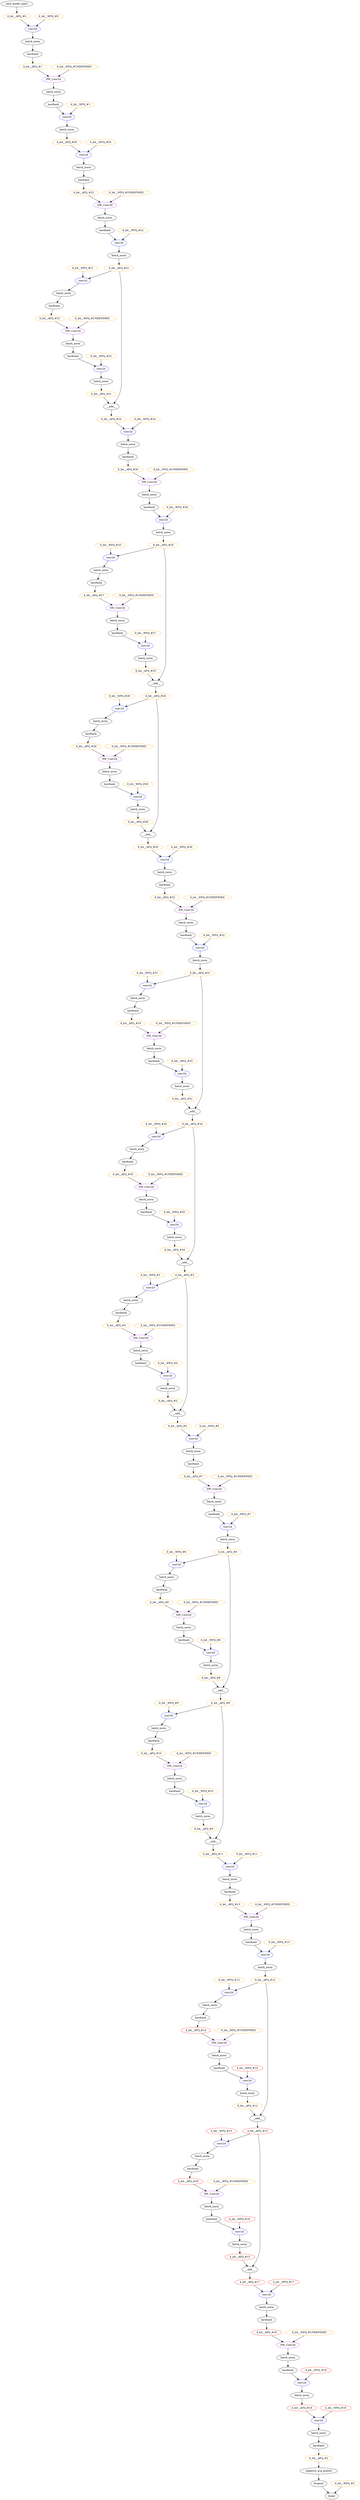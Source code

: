 strict digraph  {
"0 /nncf_model_input" [id=0, label=nncf_model_input, scope="", type=nncf_model_input];
"1 SymmetricQuantizer/symmetric_quantize" [color=orange, id=1, label="6_bit__AFQ_#0", scope=SymmetricQuantizer, type=symmetric_quantize];
"2 MobileNetV2/Sequential[features]/ConvBNReLU[0]/NNCFConv2d[0]/ModuleDict[pre_ops]/UpdateWeight[0]/SymmetricQuantizer[op]/symmetric_quantize" [color=orange, id=2, label="6_bit__WFQ_#0", scope="MobileNetV2/Sequential[features]/ConvBNReLU[0]/NNCFConv2d[0]/ModuleDict[pre_ops]/UpdateWeight[0]/SymmetricQuantizer[op]", type=symmetric_quantize];
"3 MobileNetV2/Sequential[features]/ConvBNReLU[0]/NNCFConv2d[0]/conv2d" [color=blue, id=3, label=conv2d, scope="MobileNetV2/Sequential[features]/ConvBNReLU[0]/NNCFConv2d[0]", type=conv2d];
"4 MobileNetV2/Sequential[features]/ConvBNReLU[0]/BatchNorm2d[1]/batch_norm" [id=4, label=batch_norm, scope="MobileNetV2/Sequential[features]/ConvBNReLU[0]/BatchNorm2d[1]", type=batch_norm];
"5 MobileNetV2/Sequential[features]/ConvBNReLU[0]/ReLU6[2]/hardtanh" [id=5, label=hardtanh, scope="MobileNetV2/Sequential[features]/ConvBNReLU[0]/ReLU6[2]", type=hardtanh];
"6 MobileNetV2/Sequential[features]/ConvBNReLU[0]/ReLU6[2]/SymmetricQuantizer/symmetric_quantize" [color=orange, id=6, label="6_bit__AFQ_#1", scope="MobileNetV2/Sequential[features]/ConvBNReLU[0]/ReLU6[2]/SymmetricQuantizer", type=symmetric_quantize];
"7 MobileNetV2/Sequential[features]/InvertedResidual[1]/Sequential[conv]/ConvBNReLU[0]/NNCFConv2d[0]/ModuleDict[pre_ops]/UpdateWeight[0]/SymmetricQuantizer[op]/symmetric_quantize" [color=orange, id=7, label="6_bit__WFQ_#UNDEFINED", scope="MobileNetV2/Sequential[features]/InvertedResidual[1]/Sequential[conv]/ConvBNReLU[0]/NNCFConv2d[0]/ModuleDict[pre_ops]/UpdateWeight[0]/SymmetricQuantizer[op]", type=symmetric_quantize];
"8 MobileNetV2/Sequential[features]/InvertedResidual[1]/Sequential[conv]/ConvBNReLU[0]/NNCFConv2d[0]/conv2d" [color=purple, id=8, label=DW_Conv2d, scope="MobileNetV2/Sequential[features]/InvertedResidual[1]/Sequential[conv]/ConvBNReLU[0]/NNCFConv2d[0]", type=conv2d];
"9 MobileNetV2/Sequential[features]/InvertedResidual[1]/Sequential[conv]/ConvBNReLU[0]/BatchNorm2d[1]/batch_norm" [id=9, label=batch_norm, scope="MobileNetV2/Sequential[features]/InvertedResidual[1]/Sequential[conv]/ConvBNReLU[0]/BatchNorm2d[1]", type=batch_norm];
"10 MobileNetV2/Sequential[features]/InvertedResidual[1]/Sequential[conv]/ConvBNReLU[0]/ReLU6[2]/hardtanh" [id=10, label=hardtanh, scope="MobileNetV2/Sequential[features]/InvertedResidual[1]/Sequential[conv]/ConvBNReLU[0]/ReLU6[2]", type=hardtanh];
"11 MobileNetV2/Sequential[features]/InvertedResidual[1]/Sequential[conv]/NNCFConv2d[1]/ModuleDict[pre_ops]/UpdateWeight[0]/SymmetricQuantizer[op]/symmetric_quantize" [color=orange, id=11, label="6_bit__WFQ_#1", scope="MobileNetV2/Sequential[features]/InvertedResidual[1]/Sequential[conv]/NNCFConv2d[1]/ModuleDict[pre_ops]/UpdateWeight[0]/SymmetricQuantizer[op]", type=symmetric_quantize];
"12 MobileNetV2/Sequential[features]/InvertedResidual[1]/Sequential[conv]/NNCFConv2d[1]/conv2d" [color=blue, id=12, label=conv2d, scope="MobileNetV2/Sequential[features]/InvertedResidual[1]/Sequential[conv]/NNCFConv2d[1]", type=conv2d];
"13 MobileNetV2/Sequential[features]/InvertedResidual[1]/Sequential[conv]/BatchNorm2d[2]/batch_norm" [id=13, label=batch_norm, scope="MobileNetV2/Sequential[features]/InvertedResidual[1]/Sequential[conv]/BatchNorm2d[2]", type=batch_norm];
"14 MobileNetV2/Sequential[features]/InvertedResidual[1]/Sequential[conv]/BatchNorm2d[2]/SymmetricQuantizer/symmetric_quantize" [color=orange, id=14, label="6_bit__AFQ_#20", scope="MobileNetV2/Sequential[features]/InvertedResidual[1]/Sequential[conv]/BatchNorm2d[2]/SymmetricQuantizer", type=symmetric_quantize];
"15 MobileNetV2/Sequential[features]/InvertedResidual[2]/Sequential[conv]/ConvBNReLU[0]/NNCFConv2d[0]/ModuleDict[pre_ops]/UpdateWeight[0]/SymmetricQuantizer[op]/symmetric_quantize" [color=orange, id=15, label="6_bit__WFQ_#20", scope="MobileNetV2/Sequential[features]/InvertedResidual[2]/Sequential[conv]/ConvBNReLU[0]/NNCFConv2d[0]/ModuleDict[pre_ops]/UpdateWeight[0]/SymmetricQuantizer[op]", type=symmetric_quantize];
"16 MobileNetV2/Sequential[features]/InvertedResidual[2]/Sequential[conv]/ConvBNReLU[0]/NNCFConv2d[0]/conv2d" [color=blue, id=16, label=conv2d, scope="MobileNetV2/Sequential[features]/InvertedResidual[2]/Sequential[conv]/ConvBNReLU[0]/NNCFConv2d[0]", type=conv2d];
"17 MobileNetV2/Sequential[features]/InvertedResidual[2]/Sequential[conv]/ConvBNReLU[0]/BatchNorm2d[1]/batch_norm" [id=17, label=batch_norm, scope="MobileNetV2/Sequential[features]/InvertedResidual[2]/Sequential[conv]/ConvBNReLU[0]/BatchNorm2d[1]", type=batch_norm];
"18 MobileNetV2/Sequential[features]/InvertedResidual[2]/Sequential[conv]/ConvBNReLU[0]/ReLU6[2]/hardtanh" [id=18, label=hardtanh, scope="MobileNetV2/Sequential[features]/InvertedResidual[2]/Sequential[conv]/ConvBNReLU[0]/ReLU6[2]", type=hardtanh];
"19 MobileNetV2/Sequential[features]/InvertedResidual[2]/Sequential[conv]/ConvBNReLU[0]/ReLU6[2]/SymmetricQuantizer/symmetric_quantize" [color=orange, id=19, label="6_bit__AFQ_#22", scope="MobileNetV2/Sequential[features]/InvertedResidual[2]/Sequential[conv]/ConvBNReLU[0]/ReLU6[2]/SymmetricQuantizer", type=symmetric_quantize];
"20 MobileNetV2/Sequential[features]/InvertedResidual[2]/Sequential[conv]/ConvBNReLU[1]/NNCFConv2d[0]/ModuleDict[pre_ops]/UpdateWeight[0]/SymmetricQuantizer[op]/symmetric_quantize" [color=orange, id=20, label="6_bit__WFQ_#UNDEFINED", scope="MobileNetV2/Sequential[features]/InvertedResidual[2]/Sequential[conv]/ConvBNReLU[1]/NNCFConv2d[0]/ModuleDict[pre_ops]/UpdateWeight[0]/SymmetricQuantizer[op]", type=symmetric_quantize];
"21 MobileNetV2/Sequential[features]/InvertedResidual[2]/Sequential[conv]/ConvBNReLU[1]/NNCFConv2d[0]/conv2d" [color=purple, id=21, label=DW_Conv2d, scope="MobileNetV2/Sequential[features]/InvertedResidual[2]/Sequential[conv]/ConvBNReLU[1]/NNCFConv2d[0]", type=conv2d];
"22 MobileNetV2/Sequential[features]/InvertedResidual[2]/Sequential[conv]/ConvBNReLU[1]/BatchNorm2d[1]/batch_norm" [id=22, label=batch_norm, scope="MobileNetV2/Sequential[features]/InvertedResidual[2]/Sequential[conv]/ConvBNReLU[1]/BatchNorm2d[1]", type=batch_norm];
"23 MobileNetV2/Sequential[features]/InvertedResidual[2]/Sequential[conv]/ConvBNReLU[1]/ReLU6[2]/hardtanh" [id=23, label=hardtanh, scope="MobileNetV2/Sequential[features]/InvertedResidual[2]/Sequential[conv]/ConvBNReLU[1]/ReLU6[2]", type=hardtanh];
"24 MobileNetV2/Sequential[features]/InvertedResidual[2]/Sequential[conv]/NNCFConv2d[2]/ModuleDict[pre_ops]/UpdateWeight[0]/SymmetricQuantizer[op]/symmetric_quantize" [color=orange, id=24, label="6_bit__WFQ_#22", scope="MobileNetV2/Sequential[features]/InvertedResidual[2]/Sequential[conv]/NNCFConv2d[2]/ModuleDict[pre_ops]/UpdateWeight[0]/SymmetricQuantizer[op]", type=symmetric_quantize];
"25 MobileNetV2/Sequential[features]/InvertedResidual[2]/Sequential[conv]/NNCFConv2d[2]/conv2d" [color=blue, id=25, label=conv2d, scope="MobileNetV2/Sequential[features]/InvertedResidual[2]/Sequential[conv]/NNCFConv2d[2]", type=conv2d];
"26 MobileNetV2/Sequential[features]/InvertedResidual[2]/Sequential[conv]/BatchNorm2d[3]/batch_norm" [id=26, label=batch_norm, scope="MobileNetV2/Sequential[features]/InvertedResidual[2]/Sequential[conv]/BatchNorm2d[3]", type=batch_norm];
"27 MobileNetV2/Sequential[features]/InvertedResidual[2]/Sequential[conv]/BatchNorm2d[3]/SymmetricQuantizer/symmetric_quantize" [color=orange, id=27, label="6_bit__AFQ_#21", scope="MobileNetV2/Sequential[features]/InvertedResidual[2]/Sequential[conv]/BatchNorm2d[3]/SymmetricQuantizer", type=symmetric_quantize];
"28 MobileNetV2/Sequential[features]/InvertedResidual[3]/Sequential[conv]/ConvBNReLU[0]/NNCFConv2d[0]/ModuleDict[pre_ops]/UpdateWeight[0]/SymmetricQuantizer[op]/symmetric_quantize" [color=orange, id=28, label="6_bit__WFQ_#21", scope="MobileNetV2/Sequential[features]/InvertedResidual[3]/Sequential[conv]/ConvBNReLU[0]/NNCFConv2d[0]/ModuleDict[pre_ops]/UpdateWeight[0]/SymmetricQuantizer[op]", type=symmetric_quantize];
"29 MobileNetV2/Sequential[features]/InvertedResidual[3]/Sequential[conv]/ConvBNReLU[0]/NNCFConv2d[0]/conv2d" [color=blue, id=29, label=conv2d, scope="MobileNetV2/Sequential[features]/InvertedResidual[3]/Sequential[conv]/ConvBNReLU[0]/NNCFConv2d[0]", type=conv2d];
"30 MobileNetV2/Sequential[features]/InvertedResidual[3]/Sequential[conv]/ConvBNReLU[0]/BatchNorm2d[1]/batch_norm" [id=30, label=batch_norm, scope="MobileNetV2/Sequential[features]/InvertedResidual[3]/Sequential[conv]/ConvBNReLU[0]/BatchNorm2d[1]", type=batch_norm];
"31 MobileNetV2/Sequential[features]/InvertedResidual[3]/Sequential[conv]/ConvBNReLU[0]/ReLU6[2]/hardtanh" [id=31, label=hardtanh, scope="MobileNetV2/Sequential[features]/InvertedResidual[3]/Sequential[conv]/ConvBNReLU[0]/ReLU6[2]", type=hardtanh];
"32 MobileNetV2/Sequential[features]/InvertedResidual[3]/Sequential[conv]/ConvBNReLU[0]/ReLU6[2]/SymmetricQuantizer/symmetric_quantize" [color=orange, id=32, label="6_bit__AFQ_#23", scope="MobileNetV2/Sequential[features]/InvertedResidual[3]/Sequential[conv]/ConvBNReLU[0]/ReLU6[2]/SymmetricQuantizer", type=symmetric_quantize];
"33 MobileNetV2/Sequential[features]/InvertedResidual[3]/Sequential[conv]/ConvBNReLU[1]/NNCFConv2d[0]/ModuleDict[pre_ops]/UpdateWeight[0]/SymmetricQuantizer[op]/symmetric_quantize" [color=orange, id=33, label="6_bit__WFQ_#UNDEFINED", scope="MobileNetV2/Sequential[features]/InvertedResidual[3]/Sequential[conv]/ConvBNReLU[1]/NNCFConv2d[0]/ModuleDict[pre_ops]/UpdateWeight[0]/SymmetricQuantizer[op]", type=symmetric_quantize];
"34 MobileNetV2/Sequential[features]/InvertedResidual[3]/Sequential[conv]/ConvBNReLU[1]/NNCFConv2d[0]/conv2d" [color=purple, id=34, label=DW_Conv2d, scope="MobileNetV2/Sequential[features]/InvertedResidual[3]/Sequential[conv]/ConvBNReLU[1]/NNCFConv2d[0]", type=conv2d];
"35 MobileNetV2/Sequential[features]/InvertedResidual[3]/Sequential[conv]/ConvBNReLU[1]/BatchNorm2d[1]/batch_norm" [id=35, label=batch_norm, scope="MobileNetV2/Sequential[features]/InvertedResidual[3]/Sequential[conv]/ConvBNReLU[1]/BatchNorm2d[1]", type=batch_norm];
"36 MobileNetV2/Sequential[features]/InvertedResidual[3]/Sequential[conv]/ConvBNReLU[1]/ReLU6[2]/hardtanh" [id=36, label=hardtanh, scope="MobileNetV2/Sequential[features]/InvertedResidual[3]/Sequential[conv]/ConvBNReLU[1]/ReLU6[2]", type=hardtanh];
"37 MobileNetV2/Sequential[features]/InvertedResidual[3]/Sequential[conv]/NNCFConv2d[2]/ModuleDict[pre_ops]/UpdateWeight[0]/SymmetricQuantizer[op]/symmetric_quantize" [color=orange, id=37, label="6_bit__WFQ_#23", scope="MobileNetV2/Sequential[features]/InvertedResidual[3]/Sequential[conv]/NNCFConv2d[2]/ModuleDict[pre_ops]/UpdateWeight[0]/SymmetricQuantizer[op]", type=symmetric_quantize];
"38 MobileNetV2/Sequential[features]/InvertedResidual[3]/Sequential[conv]/NNCFConv2d[2]/conv2d" [color=blue, id=38, label=conv2d, scope="MobileNetV2/Sequential[features]/InvertedResidual[3]/Sequential[conv]/NNCFConv2d[2]", type=conv2d];
"39 MobileNetV2/Sequential[features]/InvertedResidual[3]/Sequential[conv]/BatchNorm2d[3]/batch_norm" [id=39, label=batch_norm, scope="MobileNetV2/Sequential[features]/InvertedResidual[3]/Sequential[conv]/BatchNorm2d[3]", type=batch_norm];
"40 MobileNetV2/Sequential[features]/InvertedResidual[3]/Sequential[conv]/BatchNorm2d[3]/SymmetricQuantizer/symmetric_quantize" [color=orange, id=40, label="6_bit__AFQ_#21", scope="MobileNetV2/Sequential[features]/InvertedResidual[3]/Sequential[conv]/BatchNorm2d[3]/SymmetricQuantizer", type=symmetric_quantize];
"41 MobileNetV2/Sequential[features]/InvertedResidual[3]/__add__" [id=41, label=__add__, scope="MobileNetV2/Sequential[features]/InvertedResidual[3]", type=__add__];
"42 MobileNetV2/Sequential[features]/InvertedResidual[3]/SymmetricQuantizer/symmetric_quantize" [color=orange, id=42, label="6_bit__AFQ_#24", scope="MobileNetV2/Sequential[features]/InvertedResidual[3]/SymmetricQuantizer", type=symmetric_quantize];
"43 MobileNetV2/Sequential[features]/InvertedResidual[4]/Sequential[conv]/ConvBNReLU[0]/NNCFConv2d[0]/ModuleDict[pre_ops]/UpdateWeight[0]/SymmetricQuantizer[op]/symmetric_quantize" [color=orange, id=43, label="6_bit__WFQ_#24", scope="MobileNetV2/Sequential[features]/InvertedResidual[4]/Sequential[conv]/ConvBNReLU[0]/NNCFConv2d[0]/ModuleDict[pre_ops]/UpdateWeight[0]/SymmetricQuantizer[op]", type=symmetric_quantize];
"44 MobileNetV2/Sequential[features]/InvertedResidual[4]/Sequential[conv]/ConvBNReLU[0]/NNCFConv2d[0]/conv2d" [color=blue, id=44, label=conv2d, scope="MobileNetV2/Sequential[features]/InvertedResidual[4]/Sequential[conv]/ConvBNReLU[0]/NNCFConv2d[0]", type=conv2d];
"45 MobileNetV2/Sequential[features]/InvertedResidual[4]/Sequential[conv]/ConvBNReLU[0]/BatchNorm2d[1]/batch_norm" [id=45, label=batch_norm, scope="MobileNetV2/Sequential[features]/InvertedResidual[4]/Sequential[conv]/ConvBNReLU[0]/BatchNorm2d[1]", type=batch_norm];
"46 MobileNetV2/Sequential[features]/InvertedResidual[4]/Sequential[conv]/ConvBNReLU[0]/ReLU6[2]/hardtanh" [id=46, label=hardtanh, scope="MobileNetV2/Sequential[features]/InvertedResidual[4]/Sequential[conv]/ConvBNReLU[0]/ReLU6[2]", type=hardtanh];
"47 MobileNetV2/Sequential[features]/InvertedResidual[4]/Sequential[conv]/ConvBNReLU[0]/ReLU6[2]/SymmetricQuantizer/symmetric_quantize" [color=orange, id=47, label="6_bit__AFQ_#26", scope="MobileNetV2/Sequential[features]/InvertedResidual[4]/Sequential[conv]/ConvBNReLU[0]/ReLU6[2]/SymmetricQuantizer", type=symmetric_quantize];
"48 MobileNetV2/Sequential[features]/InvertedResidual[4]/Sequential[conv]/ConvBNReLU[1]/NNCFConv2d[0]/ModuleDict[pre_ops]/UpdateWeight[0]/SymmetricQuantizer[op]/symmetric_quantize" [color=orange, id=48, label="6_bit__WFQ_#UNDEFINED", scope="MobileNetV2/Sequential[features]/InvertedResidual[4]/Sequential[conv]/ConvBNReLU[1]/NNCFConv2d[0]/ModuleDict[pre_ops]/UpdateWeight[0]/SymmetricQuantizer[op]", type=symmetric_quantize];
"49 MobileNetV2/Sequential[features]/InvertedResidual[4]/Sequential[conv]/ConvBNReLU[1]/NNCFConv2d[0]/conv2d" [color=purple, id=49, label=DW_Conv2d, scope="MobileNetV2/Sequential[features]/InvertedResidual[4]/Sequential[conv]/ConvBNReLU[1]/NNCFConv2d[0]", type=conv2d];
"50 MobileNetV2/Sequential[features]/InvertedResidual[4]/Sequential[conv]/ConvBNReLU[1]/BatchNorm2d[1]/batch_norm" [id=50, label=batch_norm, scope="MobileNetV2/Sequential[features]/InvertedResidual[4]/Sequential[conv]/ConvBNReLU[1]/BatchNorm2d[1]", type=batch_norm];
"51 MobileNetV2/Sequential[features]/InvertedResidual[4]/Sequential[conv]/ConvBNReLU[1]/ReLU6[2]/hardtanh" [id=51, label=hardtanh, scope="MobileNetV2/Sequential[features]/InvertedResidual[4]/Sequential[conv]/ConvBNReLU[1]/ReLU6[2]", type=hardtanh];
"52 MobileNetV2/Sequential[features]/InvertedResidual[4]/Sequential[conv]/NNCFConv2d[2]/ModuleDict[pre_ops]/UpdateWeight[0]/SymmetricQuantizer[op]/symmetric_quantize" [color=orange, id=52, label="6_bit__WFQ_#26", scope="MobileNetV2/Sequential[features]/InvertedResidual[4]/Sequential[conv]/NNCFConv2d[2]/ModuleDict[pre_ops]/UpdateWeight[0]/SymmetricQuantizer[op]", type=symmetric_quantize];
"53 MobileNetV2/Sequential[features]/InvertedResidual[4]/Sequential[conv]/NNCFConv2d[2]/conv2d" [color=blue, id=53, label=conv2d, scope="MobileNetV2/Sequential[features]/InvertedResidual[4]/Sequential[conv]/NNCFConv2d[2]", type=conv2d];
"54 MobileNetV2/Sequential[features]/InvertedResidual[4]/Sequential[conv]/BatchNorm2d[3]/batch_norm" [id=54, label=batch_norm, scope="MobileNetV2/Sequential[features]/InvertedResidual[4]/Sequential[conv]/BatchNorm2d[3]", type=batch_norm];
"55 MobileNetV2/Sequential[features]/InvertedResidual[4]/Sequential[conv]/BatchNorm2d[3]/SymmetricQuantizer/symmetric_quantize" [color=orange, id=55, label="6_bit__AFQ_#25", scope="MobileNetV2/Sequential[features]/InvertedResidual[4]/Sequential[conv]/BatchNorm2d[3]/SymmetricQuantizer", type=symmetric_quantize];
"56 MobileNetV2/Sequential[features]/InvertedResidual[5]/Sequential[conv]/ConvBNReLU[0]/NNCFConv2d[0]/ModuleDict[pre_ops]/UpdateWeight[0]/SymmetricQuantizer[op]/symmetric_quantize" [color=orange, id=56, label="6_bit__WFQ_#25", scope="MobileNetV2/Sequential[features]/InvertedResidual[5]/Sequential[conv]/ConvBNReLU[0]/NNCFConv2d[0]/ModuleDict[pre_ops]/UpdateWeight[0]/SymmetricQuantizer[op]", type=symmetric_quantize];
"57 MobileNetV2/Sequential[features]/InvertedResidual[5]/Sequential[conv]/ConvBNReLU[0]/NNCFConv2d[0]/conv2d" [color=blue, id=57, label=conv2d, scope="MobileNetV2/Sequential[features]/InvertedResidual[5]/Sequential[conv]/ConvBNReLU[0]/NNCFConv2d[0]", type=conv2d];
"58 MobileNetV2/Sequential[features]/InvertedResidual[5]/Sequential[conv]/ConvBNReLU[0]/BatchNorm2d[1]/batch_norm" [id=58, label=batch_norm, scope="MobileNetV2/Sequential[features]/InvertedResidual[5]/Sequential[conv]/ConvBNReLU[0]/BatchNorm2d[1]", type=batch_norm];
"59 MobileNetV2/Sequential[features]/InvertedResidual[5]/Sequential[conv]/ConvBNReLU[0]/ReLU6[2]/hardtanh" [id=59, label=hardtanh, scope="MobileNetV2/Sequential[features]/InvertedResidual[5]/Sequential[conv]/ConvBNReLU[0]/ReLU6[2]", type=hardtanh];
"60 MobileNetV2/Sequential[features]/InvertedResidual[5]/Sequential[conv]/ConvBNReLU[0]/ReLU6[2]/SymmetricQuantizer/symmetric_quantize" [color=orange, id=60, label="6_bit__AFQ_#27", scope="MobileNetV2/Sequential[features]/InvertedResidual[5]/Sequential[conv]/ConvBNReLU[0]/ReLU6[2]/SymmetricQuantizer", type=symmetric_quantize];
"61 MobileNetV2/Sequential[features]/InvertedResidual[5]/Sequential[conv]/ConvBNReLU[1]/NNCFConv2d[0]/ModuleDict[pre_ops]/UpdateWeight[0]/SymmetricQuantizer[op]/symmetric_quantize" [color=orange, id=61, label="6_bit__WFQ_#UNDEFINED", scope="MobileNetV2/Sequential[features]/InvertedResidual[5]/Sequential[conv]/ConvBNReLU[1]/NNCFConv2d[0]/ModuleDict[pre_ops]/UpdateWeight[0]/SymmetricQuantizer[op]", type=symmetric_quantize];
"62 MobileNetV2/Sequential[features]/InvertedResidual[5]/Sequential[conv]/ConvBNReLU[1]/NNCFConv2d[0]/conv2d" [color=purple, id=62, label=DW_Conv2d, scope="MobileNetV2/Sequential[features]/InvertedResidual[5]/Sequential[conv]/ConvBNReLU[1]/NNCFConv2d[0]", type=conv2d];
"63 MobileNetV2/Sequential[features]/InvertedResidual[5]/Sequential[conv]/ConvBNReLU[1]/BatchNorm2d[1]/batch_norm" [id=63, label=batch_norm, scope="MobileNetV2/Sequential[features]/InvertedResidual[5]/Sequential[conv]/ConvBNReLU[1]/BatchNorm2d[1]", type=batch_norm];
"64 MobileNetV2/Sequential[features]/InvertedResidual[5]/Sequential[conv]/ConvBNReLU[1]/ReLU6[2]/hardtanh" [id=64, label=hardtanh, scope="MobileNetV2/Sequential[features]/InvertedResidual[5]/Sequential[conv]/ConvBNReLU[1]/ReLU6[2]", type=hardtanh];
"65 MobileNetV2/Sequential[features]/InvertedResidual[5]/Sequential[conv]/NNCFConv2d[2]/ModuleDict[pre_ops]/UpdateWeight[0]/SymmetricQuantizer[op]/symmetric_quantize" [color=orange, id=65, label="6_bit__WFQ_#27", scope="MobileNetV2/Sequential[features]/InvertedResidual[5]/Sequential[conv]/NNCFConv2d[2]/ModuleDict[pre_ops]/UpdateWeight[0]/SymmetricQuantizer[op]", type=symmetric_quantize];
"66 MobileNetV2/Sequential[features]/InvertedResidual[5]/Sequential[conv]/NNCFConv2d[2]/conv2d" [color=blue, id=66, label=conv2d, scope="MobileNetV2/Sequential[features]/InvertedResidual[5]/Sequential[conv]/NNCFConv2d[2]", type=conv2d];
"67 MobileNetV2/Sequential[features]/InvertedResidual[5]/Sequential[conv]/BatchNorm2d[3]/batch_norm" [id=67, label=batch_norm, scope="MobileNetV2/Sequential[features]/InvertedResidual[5]/Sequential[conv]/BatchNorm2d[3]", type=batch_norm];
"68 MobileNetV2/Sequential[features]/InvertedResidual[5]/Sequential[conv]/BatchNorm2d[3]/SymmetricQuantizer/symmetric_quantize" [color=orange, id=68, label="6_bit__AFQ_#25", scope="MobileNetV2/Sequential[features]/InvertedResidual[5]/Sequential[conv]/BatchNorm2d[3]/SymmetricQuantizer", type=symmetric_quantize];
"69 MobileNetV2/Sequential[features]/InvertedResidual[5]/__add__" [id=69, label=__add__, scope="MobileNetV2/Sequential[features]/InvertedResidual[5]", type=__add__];
"70 MobileNetV2/Sequential[features]/InvertedResidual[5]/SymmetricQuantizer/symmetric_quantize" [color=orange, id=70, label="6_bit__AFQ_#28", scope="MobileNetV2/Sequential[features]/InvertedResidual[5]/SymmetricQuantizer", type=symmetric_quantize];
"71 MobileNetV2/Sequential[features]/InvertedResidual[6]/Sequential[conv]/ConvBNReLU[0]/NNCFConv2d[0]/ModuleDict[pre_ops]/UpdateWeight[0]/SymmetricQuantizer[op]/symmetric_quantize" [color=orange, id=71, label="6_bit__WFQ_#28", scope="MobileNetV2/Sequential[features]/InvertedResidual[6]/Sequential[conv]/ConvBNReLU[0]/NNCFConv2d[0]/ModuleDict[pre_ops]/UpdateWeight[0]/SymmetricQuantizer[op]", type=symmetric_quantize];
"72 MobileNetV2/Sequential[features]/InvertedResidual[6]/Sequential[conv]/ConvBNReLU[0]/NNCFConv2d[0]/conv2d" [color=blue, id=72, label=conv2d, scope="MobileNetV2/Sequential[features]/InvertedResidual[6]/Sequential[conv]/ConvBNReLU[0]/NNCFConv2d[0]", type=conv2d];
"73 MobileNetV2/Sequential[features]/InvertedResidual[6]/Sequential[conv]/ConvBNReLU[0]/BatchNorm2d[1]/batch_norm" [id=73, label=batch_norm, scope="MobileNetV2/Sequential[features]/InvertedResidual[6]/Sequential[conv]/ConvBNReLU[0]/BatchNorm2d[1]", type=batch_norm];
"74 MobileNetV2/Sequential[features]/InvertedResidual[6]/Sequential[conv]/ConvBNReLU[0]/ReLU6[2]/hardtanh" [id=74, label=hardtanh, scope="MobileNetV2/Sequential[features]/InvertedResidual[6]/Sequential[conv]/ConvBNReLU[0]/ReLU6[2]", type=hardtanh];
"75 MobileNetV2/Sequential[features]/InvertedResidual[6]/Sequential[conv]/ConvBNReLU[0]/ReLU6[2]/SymmetricQuantizer/symmetric_quantize" [color=orange, id=75, label="6_bit__AFQ_#29", scope="MobileNetV2/Sequential[features]/InvertedResidual[6]/Sequential[conv]/ConvBNReLU[0]/ReLU6[2]/SymmetricQuantizer", type=symmetric_quantize];
"76 MobileNetV2/Sequential[features]/InvertedResidual[6]/Sequential[conv]/ConvBNReLU[1]/NNCFConv2d[0]/ModuleDict[pre_ops]/UpdateWeight[0]/SymmetricQuantizer[op]/symmetric_quantize" [color=orange, id=76, label="6_bit__WFQ_#UNDEFINED", scope="MobileNetV2/Sequential[features]/InvertedResidual[6]/Sequential[conv]/ConvBNReLU[1]/NNCFConv2d[0]/ModuleDict[pre_ops]/UpdateWeight[0]/SymmetricQuantizer[op]", type=symmetric_quantize];
"77 MobileNetV2/Sequential[features]/InvertedResidual[6]/Sequential[conv]/ConvBNReLU[1]/NNCFConv2d[0]/conv2d" [color=purple, id=77, label=DW_Conv2d, scope="MobileNetV2/Sequential[features]/InvertedResidual[6]/Sequential[conv]/ConvBNReLU[1]/NNCFConv2d[0]", type=conv2d];
"78 MobileNetV2/Sequential[features]/InvertedResidual[6]/Sequential[conv]/ConvBNReLU[1]/BatchNorm2d[1]/batch_norm" [id=78, label=batch_norm, scope="MobileNetV2/Sequential[features]/InvertedResidual[6]/Sequential[conv]/ConvBNReLU[1]/BatchNorm2d[1]", type=batch_norm];
"79 MobileNetV2/Sequential[features]/InvertedResidual[6]/Sequential[conv]/ConvBNReLU[1]/ReLU6[2]/hardtanh" [id=79, label=hardtanh, scope="MobileNetV2/Sequential[features]/InvertedResidual[6]/Sequential[conv]/ConvBNReLU[1]/ReLU6[2]", type=hardtanh];
"80 MobileNetV2/Sequential[features]/InvertedResidual[6]/Sequential[conv]/NNCFConv2d[2]/ModuleDict[pre_ops]/UpdateWeight[0]/SymmetricQuantizer[op]/symmetric_quantize" [color=orange, id=80, label="6_bit__WFQ_#29", scope="MobileNetV2/Sequential[features]/InvertedResidual[6]/Sequential[conv]/NNCFConv2d[2]/ModuleDict[pre_ops]/UpdateWeight[0]/SymmetricQuantizer[op]", type=symmetric_quantize];
"81 MobileNetV2/Sequential[features]/InvertedResidual[6]/Sequential[conv]/NNCFConv2d[2]/conv2d" [color=blue, id=81, label=conv2d, scope="MobileNetV2/Sequential[features]/InvertedResidual[6]/Sequential[conv]/NNCFConv2d[2]", type=conv2d];
"82 MobileNetV2/Sequential[features]/InvertedResidual[6]/Sequential[conv]/BatchNorm2d[3]/batch_norm" [id=82, label=batch_norm, scope="MobileNetV2/Sequential[features]/InvertedResidual[6]/Sequential[conv]/BatchNorm2d[3]", type=batch_norm];
"83 MobileNetV2/Sequential[features]/InvertedResidual[6]/Sequential[conv]/BatchNorm2d[3]/SymmetricQuantizer/symmetric_quantize" [color=orange, id=83, label="6_bit__AFQ_#28", scope="MobileNetV2/Sequential[features]/InvertedResidual[6]/Sequential[conv]/BatchNorm2d[3]/SymmetricQuantizer", type=symmetric_quantize];
"84 MobileNetV2/Sequential[features]/InvertedResidual[6]/__add__" [id=84, label=__add__, scope="MobileNetV2/Sequential[features]/InvertedResidual[6]", type=__add__];
"85 MobileNetV2/Sequential[features]/InvertedResidual[6]/SymmetricQuantizer/symmetric_quantize" [color=orange, id=85, label="6_bit__AFQ_#30", scope="MobileNetV2/Sequential[features]/InvertedResidual[6]/SymmetricQuantizer", type=symmetric_quantize];
"86 MobileNetV2/Sequential[features]/InvertedResidual[7]/Sequential[conv]/ConvBNReLU[0]/NNCFConv2d[0]/ModuleDict[pre_ops]/UpdateWeight[0]/SymmetricQuantizer[op]/symmetric_quantize" [color=orange, id=86, label="6_bit__WFQ_#30", scope="MobileNetV2/Sequential[features]/InvertedResidual[7]/Sequential[conv]/ConvBNReLU[0]/NNCFConv2d[0]/ModuleDict[pre_ops]/UpdateWeight[0]/SymmetricQuantizer[op]", type=symmetric_quantize];
"87 MobileNetV2/Sequential[features]/InvertedResidual[7]/Sequential[conv]/ConvBNReLU[0]/NNCFConv2d[0]/conv2d" [color=blue, id=87, label=conv2d, scope="MobileNetV2/Sequential[features]/InvertedResidual[7]/Sequential[conv]/ConvBNReLU[0]/NNCFConv2d[0]", type=conv2d];
"88 MobileNetV2/Sequential[features]/InvertedResidual[7]/Sequential[conv]/ConvBNReLU[0]/BatchNorm2d[1]/batch_norm" [id=88, label=batch_norm, scope="MobileNetV2/Sequential[features]/InvertedResidual[7]/Sequential[conv]/ConvBNReLU[0]/BatchNorm2d[1]", type=batch_norm];
"89 MobileNetV2/Sequential[features]/InvertedResidual[7]/Sequential[conv]/ConvBNReLU[0]/ReLU6[2]/hardtanh" [id=89, label=hardtanh, scope="MobileNetV2/Sequential[features]/InvertedResidual[7]/Sequential[conv]/ConvBNReLU[0]/ReLU6[2]", type=hardtanh];
"90 MobileNetV2/Sequential[features]/InvertedResidual[7]/Sequential[conv]/ConvBNReLU[0]/ReLU6[2]/SymmetricQuantizer/symmetric_quantize" [color=orange, id=90, label="6_bit__AFQ_#32", scope="MobileNetV2/Sequential[features]/InvertedResidual[7]/Sequential[conv]/ConvBNReLU[0]/ReLU6[2]/SymmetricQuantizer", type=symmetric_quantize];
"91 MobileNetV2/Sequential[features]/InvertedResidual[7]/Sequential[conv]/ConvBNReLU[1]/NNCFConv2d[0]/ModuleDict[pre_ops]/UpdateWeight[0]/SymmetricQuantizer[op]/symmetric_quantize" [color=orange, id=91, label="6_bit__WFQ_#UNDEFINED", scope="MobileNetV2/Sequential[features]/InvertedResidual[7]/Sequential[conv]/ConvBNReLU[1]/NNCFConv2d[0]/ModuleDict[pre_ops]/UpdateWeight[0]/SymmetricQuantizer[op]", type=symmetric_quantize];
"92 MobileNetV2/Sequential[features]/InvertedResidual[7]/Sequential[conv]/ConvBNReLU[1]/NNCFConv2d[0]/conv2d" [color=purple, id=92, label=DW_Conv2d, scope="MobileNetV2/Sequential[features]/InvertedResidual[7]/Sequential[conv]/ConvBNReLU[1]/NNCFConv2d[0]", type=conv2d];
"93 MobileNetV2/Sequential[features]/InvertedResidual[7]/Sequential[conv]/ConvBNReLU[1]/BatchNorm2d[1]/batch_norm" [id=93, label=batch_norm, scope="MobileNetV2/Sequential[features]/InvertedResidual[7]/Sequential[conv]/ConvBNReLU[1]/BatchNorm2d[1]", type=batch_norm];
"94 MobileNetV2/Sequential[features]/InvertedResidual[7]/Sequential[conv]/ConvBNReLU[1]/ReLU6[2]/hardtanh" [id=94, label=hardtanh, scope="MobileNetV2/Sequential[features]/InvertedResidual[7]/Sequential[conv]/ConvBNReLU[1]/ReLU6[2]", type=hardtanh];
"95 MobileNetV2/Sequential[features]/InvertedResidual[7]/Sequential[conv]/NNCFConv2d[2]/ModuleDict[pre_ops]/UpdateWeight[0]/SymmetricQuantizer[op]/symmetric_quantize" [color=orange, id=95, label="6_bit__WFQ_#32", scope="MobileNetV2/Sequential[features]/InvertedResidual[7]/Sequential[conv]/NNCFConv2d[2]/ModuleDict[pre_ops]/UpdateWeight[0]/SymmetricQuantizer[op]", type=symmetric_quantize];
"96 MobileNetV2/Sequential[features]/InvertedResidual[7]/Sequential[conv]/NNCFConv2d[2]/conv2d" [color=blue, id=96, label=conv2d, scope="MobileNetV2/Sequential[features]/InvertedResidual[7]/Sequential[conv]/NNCFConv2d[2]", type=conv2d];
"97 MobileNetV2/Sequential[features]/InvertedResidual[7]/Sequential[conv]/BatchNorm2d[3]/batch_norm" [id=97, label=batch_norm, scope="MobileNetV2/Sequential[features]/InvertedResidual[7]/Sequential[conv]/BatchNorm2d[3]", type=batch_norm];
"98 MobileNetV2/Sequential[features]/InvertedResidual[7]/Sequential[conv]/BatchNorm2d[3]/SymmetricQuantizer/symmetric_quantize" [color=orange, id=98, label="6_bit__AFQ_#31", scope="MobileNetV2/Sequential[features]/InvertedResidual[7]/Sequential[conv]/BatchNorm2d[3]/SymmetricQuantizer", type=symmetric_quantize];
"99 MobileNetV2/Sequential[features]/InvertedResidual[8]/Sequential[conv]/ConvBNReLU[0]/NNCFConv2d[0]/ModuleDict[pre_ops]/UpdateWeight[0]/SymmetricQuantizer[op]/symmetric_quantize" [color=orange, id=99, label="6_bit__WFQ_#31", scope="MobileNetV2/Sequential[features]/InvertedResidual[8]/Sequential[conv]/ConvBNReLU[0]/NNCFConv2d[0]/ModuleDict[pre_ops]/UpdateWeight[0]/SymmetricQuantizer[op]", type=symmetric_quantize];
"100 MobileNetV2/Sequential[features]/InvertedResidual[8]/Sequential[conv]/ConvBNReLU[0]/NNCFConv2d[0]/conv2d" [color=blue, id=100, label=conv2d, scope="MobileNetV2/Sequential[features]/InvertedResidual[8]/Sequential[conv]/ConvBNReLU[0]/NNCFConv2d[0]", type=conv2d];
"101 MobileNetV2/Sequential[features]/InvertedResidual[8]/Sequential[conv]/ConvBNReLU[0]/BatchNorm2d[1]/batch_norm" [id=101, label=batch_norm, scope="MobileNetV2/Sequential[features]/InvertedResidual[8]/Sequential[conv]/ConvBNReLU[0]/BatchNorm2d[1]", type=batch_norm];
"102 MobileNetV2/Sequential[features]/InvertedResidual[8]/Sequential[conv]/ConvBNReLU[0]/ReLU6[2]/hardtanh" [id=102, label=hardtanh, scope="MobileNetV2/Sequential[features]/InvertedResidual[8]/Sequential[conv]/ConvBNReLU[0]/ReLU6[2]", type=hardtanh];
"103 MobileNetV2/Sequential[features]/InvertedResidual[8]/Sequential[conv]/ConvBNReLU[0]/ReLU6[2]/SymmetricQuantizer/symmetric_quantize" [color=orange, id=103, label="6_bit__AFQ_#33", scope="MobileNetV2/Sequential[features]/InvertedResidual[8]/Sequential[conv]/ConvBNReLU[0]/ReLU6[2]/SymmetricQuantizer", type=symmetric_quantize];
"104 MobileNetV2/Sequential[features]/InvertedResidual[8]/Sequential[conv]/ConvBNReLU[1]/NNCFConv2d[0]/ModuleDict[pre_ops]/UpdateWeight[0]/SymmetricQuantizer[op]/symmetric_quantize" [color=orange, id=104, label="6_bit__WFQ_#UNDEFINED", scope="MobileNetV2/Sequential[features]/InvertedResidual[8]/Sequential[conv]/ConvBNReLU[1]/NNCFConv2d[0]/ModuleDict[pre_ops]/UpdateWeight[0]/SymmetricQuantizer[op]", type=symmetric_quantize];
"105 MobileNetV2/Sequential[features]/InvertedResidual[8]/Sequential[conv]/ConvBNReLU[1]/NNCFConv2d[0]/conv2d" [color=purple, id=105, label=DW_Conv2d, scope="MobileNetV2/Sequential[features]/InvertedResidual[8]/Sequential[conv]/ConvBNReLU[1]/NNCFConv2d[0]", type=conv2d];
"106 MobileNetV2/Sequential[features]/InvertedResidual[8]/Sequential[conv]/ConvBNReLU[1]/BatchNorm2d[1]/batch_norm" [id=106, label=batch_norm, scope="MobileNetV2/Sequential[features]/InvertedResidual[8]/Sequential[conv]/ConvBNReLU[1]/BatchNorm2d[1]", type=batch_norm];
"107 MobileNetV2/Sequential[features]/InvertedResidual[8]/Sequential[conv]/ConvBNReLU[1]/ReLU6[2]/hardtanh" [id=107, label=hardtanh, scope="MobileNetV2/Sequential[features]/InvertedResidual[8]/Sequential[conv]/ConvBNReLU[1]/ReLU6[2]", type=hardtanh];
"108 MobileNetV2/Sequential[features]/InvertedResidual[8]/Sequential[conv]/NNCFConv2d[2]/ModuleDict[pre_ops]/UpdateWeight[0]/SymmetricQuantizer[op]/symmetric_quantize" [color=orange, id=108, label="6_bit__WFQ_#33", scope="MobileNetV2/Sequential[features]/InvertedResidual[8]/Sequential[conv]/NNCFConv2d[2]/ModuleDict[pre_ops]/UpdateWeight[0]/SymmetricQuantizer[op]", type=symmetric_quantize];
"109 MobileNetV2/Sequential[features]/InvertedResidual[8]/Sequential[conv]/NNCFConv2d[2]/conv2d" [color=blue, id=109, label=conv2d, scope="MobileNetV2/Sequential[features]/InvertedResidual[8]/Sequential[conv]/NNCFConv2d[2]", type=conv2d];
"110 MobileNetV2/Sequential[features]/InvertedResidual[8]/Sequential[conv]/BatchNorm2d[3]/batch_norm" [id=110, label=batch_norm, scope="MobileNetV2/Sequential[features]/InvertedResidual[8]/Sequential[conv]/BatchNorm2d[3]", type=batch_norm];
"111 MobileNetV2/Sequential[features]/InvertedResidual[8]/Sequential[conv]/BatchNorm2d[3]/SymmetricQuantizer/symmetric_quantize" [color=orange, id=111, label="6_bit__AFQ_#31", scope="MobileNetV2/Sequential[features]/InvertedResidual[8]/Sequential[conv]/BatchNorm2d[3]/SymmetricQuantizer", type=symmetric_quantize];
"112 MobileNetV2/Sequential[features]/InvertedResidual[8]/__add__" [id=112, label=__add__, scope="MobileNetV2/Sequential[features]/InvertedResidual[8]", type=__add__];
"113 MobileNetV2/Sequential[features]/InvertedResidual[8]/SymmetricQuantizer/symmetric_quantize" [color=orange, id=113, label="6_bit__AFQ_#34", scope="MobileNetV2/Sequential[features]/InvertedResidual[8]/SymmetricQuantizer", type=symmetric_quantize];
"114 MobileNetV2/Sequential[features]/InvertedResidual[9]/Sequential[conv]/ConvBNReLU[0]/NNCFConv2d[0]/ModuleDict[pre_ops]/UpdateWeight[0]/SymmetricQuantizer[op]/symmetric_quantize" [color=orange, id=114, label="6_bit__WFQ_#34", scope="MobileNetV2/Sequential[features]/InvertedResidual[9]/Sequential[conv]/ConvBNReLU[0]/NNCFConv2d[0]/ModuleDict[pre_ops]/UpdateWeight[0]/SymmetricQuantizer[op]", type=symmetric_quantize];
"115 MobileNetV2/Sequential[features]/InvertedResidual[9]/Sequential[conv]/ConvBNReLU[0]/NNCFConv2d[0]/conv2d" [color=blue, id=115, label=conv2d, scope="MobileNetV2/Sequential[features]/InvertedResidual[9]/Sequential[conv]/ConvBNReLU[0]/NNCFConv2d[0]", type=conv2d];
"116 MobileNetV2/Sequential[features]/InvertedResidual[9]/Sequential[conv]/ConvBNReLU[0]/BatchNorm2d[1]/batch_norm" [id=116, label=batch_norm, scope="MobileNetV2/Sequential[features]/InvertedResidual[9]/Sequential[conv]/ConvBNReLU[0]/BatchNorm2d[1]", type=batch_norm];
"117 MobileNetV2/Sequential[features]/InvertedResidual[9]/Sequential[conv]/ConvBNReLU[0]/ReLU6[2]/hardtanh" [id=117, label=hardtanh, scope="MobileNetV2/Sequential[features]/InvertedResidual[9]/Sequential[conv]/ConvBNReLU[0]/ReLU6[2]", type=hardtanh];
"118 MobileNetV2/Sequential[features]/InvertedResidual[9]/Sequential[conv]/ConvBNReLU[0]/ReLU6[2]/SymmetricQuantizer/symmetric_quantize" [color=orange, id=118, label="6_bit__AFQ_#35", scope="MobileNetV2/Sequential[features]/InvertedResidual[9]/Sequential[conv]/ConvBNReLU[0]/ReLU6[2]/SymmetricQuantizer", type=symmetric_quantize];
"119 MobileNetV2/Sequential[features]/InvertedResidual[9]/Sequential[conv]/ConvBNReLU[1]/NNCFConv2d[0]/ModuleDict[pre_ops]/UpdateWeight[0]/SymmetricQuantizer[op]/symmetric_quantize" [color=orange, id=119, label="6_bit__WFQ_#UNDEFINED", scope="MobileNetV2/Sequential[features]/InvertedResidual[9]/Sequential[conv]/ConvBNReLU[1]/NNCFConv2d[0]/ModuleDict[pre_ops]/UpdateWeight[0]/SymmetricQuantizer[op]", type=symmetric_quantize];
"120 MobileNetV2/Sequential[features]/InvertedResidual[9]/Sequential[conv]/ConvBNReLU[1]/NNCFConv2d[0]/conv2d" [color=purple, id=120, label=DW_Conv2d, scope="MobileNetV2/Sequential[features]/InvertedResidual[9]/Sequential[conv]/ConvBNReLU[1]/NNCFConv2d[0]", type=conv2d];
"121 MobileNetV2/Sequential[features]/InvertedResidual[9]/Sequential[conv]/ConvBNReLU[1]/BatchNorm2d[1]/batch_norm" [id=121, label=batch_norm, scope="MobileNetV2/Sequential[features]/InvertedResidual[9]/Sequential[conv]/ConvBNReLU[1]/BatchNorm2d[1]", type=batch_norm];
"122 MobileNetV2/Sequential[features]/InvertedResidual[9]/Sequential[conv]/ConvBNReLU[1]/ReLU6[2]/hardtanh" [id=122, label=hardtanh, scope="MobileNetV2/Sequential[features]/InvertedResidual[9]/Sequential[conv]/ConvBNReLU[1]/ReLU6[2]", type=hardtanh];
"123 MobileNetV2/Sequential[features]/InvertedResidual[9]/Sequential[conv]/NNCFConv2d[2]/ModuleDict[pre_ops]/UpdateWeight[0]/SymmetricQuantizer[op]/symmetric_quantize" [color=orange, id=123, label="6_bit__WFQ_#35", scope="MobileNetV2/Sequential[features]/InvertedResidual[9]/Sequential[conv]/NNCFConv2d[2]/ModuleDict[pre_ops]/UpdateWeight[0]/SymmetricQuantizer[op]", type=symmetric_quantize];
"124 MobileNetV2/Sequential[features]/InvertedResidual[9]/Sequential[conv]/NNCFConv2d[2]/conv2d" [color=blue, id=124, label=conv2d, scope="MobileNetV2/Sequential[features]/InvertedResidual[9]/Sequential[conv]/NNCFConv2d[2]", type=conv2d];
"125 MobileNetV2/Sequential[features]/InvertedResidual[9]/Sequential[conv]/BatchNorm2d[3]/batch_norm" [id=125, label=batch_norm, scope="MobileNetV2/Sequential[features]/InvertedResidual[9]/Sequential[conv]/BatchNorm2d[3]", type=batch_norm];
"126 MobileNetV2/Sequential[features]/InvertedResidual[9]/Sequential[conv]/BatchNorm2d[3]/SymmetricQuantizer/symmetric_quantize" [color=orange, id=126, label="6_bit__AFQ_#34", scope="MobileNetV2/Sequential[features]/InvertedResidual[9]/Sequential[conv]/BatchNorm2d[3]/SymmetricQuantizer", type=symmetric_quantize];
"127 MobileNetV2/Sequential[features]/InvertedResidual[9]/__add__" [id=127, label=__add__, scope="MobileNetV2/Sequential[features]/InvertedResidual[9]", type=__add__];
"128 MobileNetV2/Sequential[features]/InvertedResidual[9]/SymmetricQuantizer/symmetric_quantize" [color=orange, id=128, label="6_bit__AFQ_#3", scope="MobileNetV2/Sequential[features]/InvertedResidual[9]/SymmetricQuantizer", type=symmetric_quantize];
"129 MobileNetV2/Sequential[features]/InvertedResidual[10]/Sequential[conv]/ConvBNReLU[0]/NNCFConv2d[0]/ModuleDict[pre_ops]/UpdateWeight[0]/SymmetricQuantizer[op]/symmetric_quantize" [color=orange, id=129, label="6_bit__WFQ_#3", scope="MobileNetV2/Sequential[features]/InvertedResidual[10]/Sequential[conv]/ConvBNReLU[0]/NNCFConv2d[0]/ModuleDict[pre_ops]/UpdateWeight[0]/SymmetricQuantizer[op]", type=symmetric_quantize];
"130 MobileNetV2/Sequential[features]/InvertedResidual[10]/Sequential[conv]/ConvBNReLU[0]/NNCFConv2d[0]/conv2d" [color=blue, id=130, label=conv2d, scope="MobileNetV2/Sequential[features]/InvertedResidual[10]/Sequential[conv]/ConvBNReLU[0]/NNCFConv2d[0]", type=conv2d];
"131 MobileNetV2/Sequential[features]/InvertedResidual[10]/Sequential[conv]/ConvBNReLU[0]/BatchNorm2d[1]/batch_norm" [id=131, label=batch_norm, scope="MobileNetV2/Sequential[features]/InvertedResidual[10]/Sequential[conv]/ConvBNReLU[0]/BatchNorm2d[1]", type=batch_norm];
"132 MobileNetV2/Sequential[features]/InvertedResidual[10]/Sequential[conv]/ConvBNReLU[0]/ReLU6[2]/hardtanh" [id=132, label=hardtanh, scope="MobileNetV2/Sequential[features]/InvertedResidual[10]/Sequential[conv]/ConvBNReLU[0]/ReLU6[2]", type=hardtanh];
"133 MobileNetV2/Sequential[features]/InvertedResidual[10]/Sequential[conv]/ConvBNReLU[0]/ReLU6[2]/SymmetricQuantizer/symmetric_quantize" [color=orange, id=133, label="6_bit__AFQ_#4", scope="MobileNetV2/Sequential[features]/InvertedResidual[10]/Sequential[conv]/ConvBNReLU[0]/ReLU6[2]/SymmetricQuantizer", type=symmetric_quantize];
"134 MobileNetV2/Sequential[features]/InvertedResidual[10]/Sequential[conv]/ConvBNReLU[1]/NNCFConv2d[0]/ModuleDict[pre_ops]/UpdateWeight[0]/SymmetricQuantizer[op]/symmetric_quantize" [color=orange, id=134, label="6_bit__WFQ_#UNDEFINED", scope="MobileNetV2/Sequential[features]/InvertedResidual[10]/Sequential[conv]/ConvBNReLU[1]/NNCFConv2d[0]/ModuleDict[pre_ops]/UpdateWeight[0]/SymmetricQuantizer[op]", type=symmetric_quantize];
"135 MobileNetV2/Sequential[features]/InvertedResidual[10]/Sequential[conv]/ConvBNReLU[1]/NNCFConv2d[0]/conv2d" [color=purple, id=135, label=DW_Conv2d, scope="MobileNetV2/Sequential[features]/InvertedResidual[10]/Sequential[conv]/ConvBNReLU[1]/NNCFConv2d[0]", type=conv2d];
"136 MobileNetV2/Sequential[features]/InvertedResidual[10]/Sequential[conv]/ConvBNReLU[1]/BatchNorm2d[1]/batch_norm" [id=136, label=batch_norm, scope="MobileNetV2/Sequential[features]/InvertedResidual[10]/Sequential[conv]/ConvBNReLU[1]/BatchNorm2d[1]", type=batch_norm];
"137 MobileNetV2/Sequential[features]/InvertedResidual[10]/Sequential[conv]/ConvBNReLU[1]/ReLU6[2]/hardtanh" [id=137, label=hardtanh, scope="MobileNetV2/Sequential[features]/InvertedResidual[10]/Sequential[conv]/ConvBNReLU[1]/ReLU6[2]", type=hardtanh];
"138 MobileNetV2/Sequential[features]/InvertedResidual[10]/Sequential[conv]/NNCFConv2d[2]/ModuleDict[pre_ops]/UpdateWeight[0]/SymmetricQuantizer[op]/symmetric_quantize" [color=orange, id=138, label="6_bit__WFQ_#4", scope="MobileNetV2/Sequential[features]/InvertedResidual[10]/Sequential[conv]/NNCFConv2d[2]/ModuleDict[pre_ops]/UpdateWeight[0]/SymmetricQuantizer[op]", type=symmetric_quantize];
"139 MobileNetV2/Sequential[features]/InvertedResidual[10]/Sequential[conv]/NNCFConv2d[2]/conv2d" [color=blue, id=139, label=conv2d, scope="MobileNetV2/Sequential[features]/InvertedResidual[10]/Sequential[conv]/NNCFConv2d[2]", type=conv2d];
"140 MobileNetV2/Sequential[features]/InvertedResidual[10]/Sequential[conv]/BatchNorm2d[3]/batch_norm" [id=140, label=batch_norm, scope="MobileNetV2/Sequential[features]/InvertedResidual[10]/Sequential[conv]/BatchNorm2d[3]", type=batch_norm];
"141 MobileNetV2/Sequential[features]/InvertedResidual[10]/Sequential[conv]/BatchNorm2d[3]/SymmetricQuantizer/symmetric_quantize" [color=orange, id=141, label="6_bit__AFQ_#3", scope="MobileNetV2/Sequential[features]/InvertedResidual[10]/Sequential[conv]/BatchNorm2d[3]/SymmetricQuantizer", type=symmetric_quantize];
"142 MobileNetV2/Sequential[features]/InvertedResidual[10]/__add__" [id=142, label=__add__, scope="MobileNetV2/Sequential[features]/InvertedResidual[10]", type=__add__];
"143 MobileNetV2/Sequential[features]/InvertedResidual[10]/SymmetricQuantizer/symmetric_quantize" [color=orange, id=143, label="6_bit__AFQ_#5", scope="MobileNetV2/Sequential[features]/InvertedResidual[10]/SymmetricQuantizer", type=symmetric_quantize];
"144 MobileNetV2/Sequential[features]/InvertedResidual[11]/Sequential[conv]/ConvBNReLU[0]/NNCFConv2d[0]/ModuleDict[pre_ops]/UpdateWeight[0]/SymmetricQuantizer[op]/symmetric_quantize" [color=orange, id=144, label="6_bit__WFQ_#5", scope="MobileNetV2/Sequential[features]/InvertedResidual[11]/Sequential[conv]/ConvBNReLU[0]/NNCFConv2d[0]/ModuleDict[pre_ops]/UpdateWeight[0]/SymmetricQuantizer[op]", type=symmetric_quantize];
"145 MobileNetV2/Sequential[features]/InvertedResidual[11]/Sequential[conv]/ConvBNReLU[0]/NNCFConv2d[0]/conv2d" [color=blue, id=145, label=conv2d, scope="MobileNetV2/Sequential[features]/InvertedResidual[11]/Sequential[conv]/ConvBNReLU[0]/NNCFConv2d[0]", type=conv2d];
"146 MobileNetV2/Sequential[features]/InvertedResidual[11]/Sequential[conv]/ConvBNReLU[0]/BatchNorm2d[1]/batch_norm" [id=146, label=batch_norm, scope="MobileNetV2/Sequential[features]/InvertedResidual[11]/Sequential[conv]/ConvBNReLU[0]/BatchNorm2d[1]", type=batch_norm];
"147 MobileNetV2/Sequential[features]/InvertedResidual[11]/Sequential[conv]/ConvBNReLU[0]/ReLU6[2]/hardtanh" [id=147, label=hardtanh, scope="MobileNetV2/Sequential[features]/InvertedResidual[11]/Sequential[conv]/ConvBNReLU[0]/ReLU6[2]", type=hardtanh];
"148 MobileNetV2/Sequential[features]/InvertedResidual[11]/Sequential[conv]/ConvBNReLU[0]/ReLU6[2]/SymmetricQuantizer/symmetric_quantize" [color=orange, id=148, label="6_bit__AFQ_#7", scope="MobileNetV2/Sequential[features]/InvertedResidual[11]/Sequential[conv]/ConvBNReLU[0]/ReLU6[2]/SymmetricQuantizer", type=symmetric_quantize];
"149 MobileNetV2/Sequential[features]/InvertedResidual[11]/Sequential[conv]/ConvBNReLU[1]/NNCFConv2d[0]/ModuleDict[pre_ops]/UpdateWeight[0]/SymmetricQuantizer[op]/symmetric_quantize" [color=orange, id=149, label="6_bit__WFQ_#UNDEFINED", scope="MobileNetV2/Sequential[features]/InvertedResidual[11]/Sequential[conv]/ConvBNReLU[1]/NNCFConv2d[0]/ModuleDict[pre_ops]/UpdateWeight[0]/SymmetricQuantizer[op]", type=symmetric_quantize];
"150 MobileNetV2/Sequential[features]/InvertedResidual[11]/Sequential[conv]/ConvBNReLU[1]/NNCFConv2d[0]/conv2d" [color=purple, id=150, label=DW_Conv2d, scope="MobileNetV2/Sequential[features]/InvertedResidual[11]/Sequential[conv]/ConvBNReLU[1]/NNCFConv2d[0]", type=conv2d];
"151 MobileNetV2/Sequential[features]/InvertedResidual[11]/Sequential[conv]/ConvBNReLU[1]/BatchNorm2d[1]/batch_norm" [id=151, label=batch_norm, scope="MobileNetV2/Sequential[features]/InvertedResidual[11]/Sequential[conv]/ConvBNReLU[1]/BatchNorm2d[1]", type=batch_norm];
"152 MobileNetV2/Sequential[features]/InvertedResidual[11]/Sequential[conv]/ConvBNReLU[1]/ReLU6[2]/hardtanh" [id=152, label=hardtanh, scope="MobileNetV2/Sequential[features]/InvertedResidual[11]/Sequential[conv]/ConvBNReLU[1]/ReLU6[2]", type=hardtanh];
"153 MobileNetV2/Sequential[features]/InvertedResidual[11]/Sequential[conv]/NNCFConv2d[2]/ModuleDict[pre_ops]/UpdateWeight[0]/SymmetricQuantizer[op]/symmetric_quantize" [color=orange, id=153, label="6_bit__WFQ_#7", scope="MobileNetV2/Sequential[features]/InvertedResidual[11]/Sequential[conv]/NNCFConv2d[2]/ModuleDict[pre_ops]/UpdateWeight[0]/SymmetricQuantizer[op]", type=symmetric_quantize];
"154 MobileNetV2/Sequential[features]/InvertedResidual[11]/Sequential[conv]/NNCFConv2d[2]/conv2d" [color=blue, id=154, label=conv2d, scope="MobileNetV2/Sequential[features]/InvertedResidual[11]/Sequential[conv]/NNCFConv2d[2]", type=conv2d];
"155 MobileNetV2/Sequential[features]/InvertedResidual[11]/Sequential[conv]/BatchNorm2d[3]/batch_norm" [id=155, label=batch_norm, scope="MobileNetV2/Sequential[features]/InvertedResidual[11]/Sequential[conv]/BatchNorm2d[3]", type=batch_norm];
"156 MobileNetV2/Sequential[features]/InvertedResidual[11]/Sequential[conv]/BatchNorm2d[3]/SymmetricQuantizer/symmetric_quantize" [color=orange, id=156, label="6_bit__AFQ_#6", scope="MobileNetV2/Sequential[features]/InvertedResidual[11]/Sequential[conv]/BatchNorm2d[3]/SymmetricQuantizer", type=symmetric_quantize];
"157 MobileNetV2/Sequential[features]/InvertedResidual[12]/Sequential[conv]/ConvBNReLU[0]/NNCFConv2d[0]/ModuleDict[pre_ops]/UpdateWeight[0]/SymmetricQuantizer[op]/symmetric_quantize" [color=orange, id=157, label="6_bit__WFQ_#6", scope="MobileNetV2/Sequential[features]/InvertedResidual[12]/Sequential[conv]/ConvBNReLU[0]/NNCFConv2d[0]/ModuleDict[pre_ops]/UpdateWeight[0]/SymmetricQuantizer[op]", type=symmetric_quantize];
"158 MobileNetV2/Sequential[features]/InvertedResidual[12]/Sequential[conv]/ConvBNReLU[0]/NNCFConv2d[0]/conv2d" [color=blue, id=158, label=conv2d, scope="MobileNetV2/Sequential[features]/InvertedResidual[12]/Sequential[conv]/ConvBNReLU[0]/NNCFConv2d[0]", type=conv2d];
"159 MobileNetV2/Sequential[features]/InvertedResidual[12]/Sequential[conv]/ConvBNReLU[0]/BatchNorm2d[1]/batch_norm" [id=159, label=batch_norm, scope="MobileNetV2/Sequential[features]/InvertedResidual[12]/Sequential[conv]/ConvBNReLU[0]/BatchNorm2d[1]", type=batch_norm];
"160 MobileNetV2/Sequential[features]/InvertedResidual[12]/Sequential[conv]/ConvBNReLU[0]/ReLU6[2]/hardtanh" [id=160, label=hardtanh, scope="MobileNetV2/Sequential[features]/InvertedResidual[12]/Sequential[conv]/ConvBNReLU[0]/ReLU6[2]", type=hardtanh];
"161 MobileNetV2/Sequential[features]/InvertedResidual[12]/Sequential[conv]/ConvBNReLU[0]/ReLU6[2]/SymmetricQuantizer/symmetric_quantize" [color=orange, id=161, label="6_bit__AFQ_#8", scope="MobileNetV2/Sequential[features]/InvertedResidual[12]/Sequential[conv]/ConvBNReLU[0]/ReLU6[2]/SymmetricQuantizer", type=symmetric_quantize];
"162 MobileNetV2/Sequential[features]/InvertedResidual[12]/Sequential[conv]/ConvBNReLU[1]/NNCFConv2d[0]/ModuleDict[pre_ops]/UpdateWeight[0]/SymmetricQuantizer[op]/symmetric_quantize" [color=orange, id=162, label="6_bit__WFQ_#UNDEFINED", scope="MobileNetV2/Sequential[features]/InvertedResidual[12]/Sequential[conv]/ConvBNReLU[1]/NNCFConv2d[0]/ModuleDict[pre_ops]/UpdateWeight[0]/SymmetricQuantizer[op]", type=symmetric_quantize];
"163 MobileNetV2/Sequential[features]/InvertedResidual[12]/Sequential[conv]/ConvBNReLU[1]/NNCFConv2d[0]/conv2d" [color=purple, id=163, label=DW_Conv2d, scope="MobileNetV2/Sequential[features]/InvertedResidual[12]/Sequential[conv]/ConvBNReLU[1]/NNCFConv2d[0]", type=conv2d];
"164 MobileNetV2/Sequential[features]/InvertedResidual[12]/Sequential[conv]/ConvBNReLU[1]/BatchNorm2d[1]/batch_norm" [id=164, label=batch_norm, scope="MobileNetV2/Sequential[features]/InvertedResidual[12]/Sequential[conv]/ConvBNReLU[1]/BatchNorm2d[1]", type=batch_norm];
"165 MobileNetV2/Sequential[features]/InvertedResidual[12]/Sequential[conv]/ConvBNReLU[1]/ReLU6[2]/hardtanh" [id=165, label=hardtanh, scope="MobileNetV2/Sequential[features]/InvertedResidual[12]/Sequential[conv]/ConvBNReLU[1]/ReLU6[2]", type=hardtanh];
"166 MobileNetV2/Sequential[features]/InvertedResidual[12]/Sequential[conv]/NNCFConv2d[2]/ModuleDict[pre_ops]/UpdateWeight[0]/SymmetricQuantizer[op]/symmetric_quantize" [color=orange, id=166, label="6_bit__WFQ_#8", scope="MobileNetV2/Sequential[features]/InvertedResidual[12]/Sequential[conv]/NNCFConv2d[2]/ModuleDict[pre_ops]/UpdateWeight[0]/SymmetricQuantizer[op]", type=symmetric_quantize];
"167 MobileNetV2/Sequential[features]/InvertedResidual[12]/Sequential[conv]/NNCFConv2d[2]/conv2d" [color=blue, id=167, label=conv2d, scope="MobileNetV2/Sequential[features]/InvertedResidual[12]/Sequential[conv]/NNCFConv2d[2]", type=conv2d];
"168 MobileNetV2/Sequential[features]/InvertedResidual[12]/Sequential[conv]/BatchNorm2d[3]/batch_norm" [id=168, label=batch_norm, scope="MobileNetV2/Sequential[features]/InvertedResidual[12]/Sequential[conv]/BatchNorm2d[3]", type=batch_norm];
"169 MobileNetV2/Sequential[features]/InvertedResidual[12]/Sequential[conv]/BatchNorm2d[3]/SymmetricQuantizer/symmetric_quantize" [color=orange, id=169, label="6_bit__AFQ_#6", scope="MobileNetV2/Sequential[features]/InvertedResidual[12]/Sequential[conv]/BatchNorm2d[3]/SymmetricQuantizer", type=symmetric_quantize];
"170 MobileNetV2/Sequential[features]/InvertedResidual[12]/__add__" [id=170, label=__add__, scope="MobileNetV2/Sequential[features]/InvertedResidual[12]", type=__add__];
"171 MobileNetV2/Sequential[features]/InvertedResidual[12]/SymmetricQuantizer/symmetric_quantize" [color=orange, id=171, label="6_bit__AFQ_#9", scope="MobileNetV2/Sequential[features]/InvertedResidual[12]/SymmetricQuantizer", type=symmetric_quantize];
"172 MobileNetV2/Sequential[features]/InvertedResidual[13]/Sequential[conv]/ConvBNReLU[0]/NNCFConv2d[0]/ModuleDict[pre_ops]/UpdateWeight[0]/SymmetricQuantizer[op]/symmetric_quantize" [color=orange, id=172, label="6_bit__WFQ_#9", scope="MobileNetV2/Sequential[features]/InvertedResidual[13]/Sequential[conv]/ConvBNReLU[0]/NNCFConv2d[0]/ModuleDict[pre_ops]/UpdateWeight[0]/SymmetricQuantizer[op]", type=symmetric_quantize];
"173 MobileNetV2/Sequential[features]/InvertedResidual[13]/Sequential[conv]/ConvBNReLU[0]/NNCFConv2d[0]/conv2d" [color=blue, id=173, label=conv2d, scope="MobileNetV2/Sequential[features]/InvertedResidual[13]/Sequential[conv]/ConvBNReLU[0]/NNCFConv2d[0]", type=conv2d];
"174 MobileNetV2/Sequential[features]/InvertedResidual[13]/Sequential[conv]/ConvBNReLU[0]/BatchNorm2d[1]/batch_norm" [id=174, label=batch_norm, scope="MobileNetV2/Sequential[features]/InvertedResidual[13]/Sequential[conv]/ConvBNReLU[0]/BatchNorm2d[1]", type=batch_norm];
"175 MobileNetV2/Sequential[features]/InvertedResidual[13]/Sequential[conv]/ConvBNReLU[0]/ReLU6[2]/hardtanh" [id=175, label=hardtanh, scope="MobileNetV2/Sequential[features]/InvertedResidual[13]/Sequential[conv]/ConvBNReLU[0]/ReLU6[2]", type=hardtanh];
"176 MobileNetV2/Sequential[features]/InvertedResidual[13]/Sequential[conv]/ConvBNReLU[0]/ReLU6[2]/SymmetricQuantizer/symmetric_quantize" [color=orange, id=176, label="6_bit__AFQ_#10", scope="MobileNetV2/Sequential[features]/InvertedResidual[13]/Sequential[conv]/ConvBNReLU[0]/ReLU6[2]/SymmetricQuantizer", type=symmetric_quantize];
"177 MobileNetV2/Sequential[features]/InvertedResidual[13]/Sequential[conv]/ConvBNReLU[1]/NNCFConv2d[0]/ModuleDict[pre_ops]/UpdateWeight[0]/SymmetricQuantizer[op]/symmetric_quantize" [color=orange, id=177, label="6_bit__WFQ_#UNDEFINED", scope="MobileNetV2/Sequential[features]/InvertedResidual[13]/Sequential[conv]/ConvBNReLU[1]/NNCFConv2d[0]/ModuleDict[pre_ops]/UpdateWeight[0]/SymmetricQuantizer[op]", type=symmetric_quantize];
"178 MobileNetV2/Sequential[features]/InvertedResidual[13]/Sequential[conv]/ConvBNReLU[1]/NNCFConv2d[0]/conv2d" [color=purple, id=178, label=DW_Conv2d, scope="MobileNetV2/Sequential[features]/InvertedResidual[13]/Sequential[conv]/ConvBNReLU[1]/NNCFConv2d[0]", type=conv2d];
"179 MobileNetV2/Sequential[features]/InvertedResidual[13]/Sequential[conv]/ConvBNReLU[1]/BatchNorm2d[1]/batch_norm" [id=179, label=batch_norm, scope="MobileNetV2/Sequential[features]/InvertedResidual[13]/Sequential[conv]/ConvBNReLU[1]/BatchNorm2d[1]", type=batch_norm];
"180 MobileNetV2/Sequential[features]/InvertedResidual[13]/Sequential[conv]/ConvBNReLU[1]/ReLU6[2]/hardtanh" [id=180, label=hardtanh, scope="MobileNetV2/Sequential[features]/InvertedResidual[13]/Sequential[conv]/ConvBNReLU[1]/ReLU6[2]", type=hardtanh];
"181 MobileNetV2/Sequential[features]/InvertedResidual[13]/Sequential[conv]/NNCFConv2d[2]/ModuleDict[pre_ops]/UpdateWeight[0]/SymmetricQuantizer[op]/symmetric_quantize" [color=orange, id=181, label="6_bit__WFQ_#10", scope="MobileNetV2/Sequential[features]/InvertedResidual[13]/Sequential[conv]/NNCFConv2d[2]/ModuleDict[pre_ops]/UpdateWeight[0]/SymmetricQuantizer[op]", type=symmetric_quantize];
"182 MobileNetV2/Sequential[features]/InvertedResidual[13]/Sequential[conv]/NNCFConv2d[2]/conv2d" [color=blue, id=182, label=conv2d, scope="MobileNetV2/Sequential[features]/InvertedResidual[13]/Sequential[conv]/NNCFConv2d[2]", type=conv2d];
"183 MobileNetV2/Sequential[features]/InvertedResidual[13]/Sequential[conv]/BatchNorm2d[3]/batch_norm" [id=183, label=batch_norm, scope="MobileNetV2/Sequential[features]/InvertedResidual[13]/Sequential[conv]/BatchNorm2d[3]", type=batch_norm];
"184 MobileNetV2/Sequential[features]/InvertedResidual[13]/Sequential[conv]/BatchNorm2d[3]/SymmetricQuantizer/symmetric_quantize" [color=orange, id=184, label="6_bit__AFQ_#9", scope="MobileNetV2/Sequential[features]/InvertedResidual[13]/Sequential[conv]/BatchNorm2d[3]/SymmetricQuantizer", type=symmetric_quantize];
"185 MobileNetV2/Sequential[features]/InvertedResidual[13]/__add__" [id=185, label=__add__, scope="MobileNetV2/Sequential[features]/InvertedResidual[13]", type=__add__];
"186 MobileNetV2/Sequential[features]/InvertedResidual[13]/SymmetricQuantizer/symmetric_quantize" [color=orange, id=186, label="6_bit__AFQ_#11", scope="MobileNetV2/Sequential[features]/InvertedResidual[13]/SymmetricQuantizer", type=symmetric_quantize];
"187 MobileNetV2/Sequential[features]/InvertedResidual[14]/Sequential[conv]/ConvBNReLU[0]/NNCFConv2d[0]/ModuleDict[pre_ops]/UpdateWeight[0]/SymmetricQuantizer[op]/symmetric_quantize" [color=orange, id=187, label="6_bit__WFQ_#11", scope="MobileNetV2/Sequential[features]/InvertedResidual[14]/Sequential[conv]/ConvBNReLU[0]/NNCFConv2d[0]/ModuleDict[pre_ops]/UpdateWeight[0]/SymmetricQuantizer[op]", type=symmetric_quantize];
"188 MobileNetV2/Sequential[features]/InvertedResidual[14]/Sequential[conv]/ConvBNReLU[0]/NNCFConv2d[0]/conv2d" [color=blue, id=188, label=conv2d, scope="MobileNetV2/Sequential[features]/InvertedResidual[14]/Sequential[conv]/ConvBNReLU[0]/NNCFConv2d[0]", type=conv2d];
"189 MobileNetV2/Sequential[features]/InvertedResidual[14]/Sequential[conv]/ConvBNReLU[0]/BatchNorm2d[1]/batch_norm" [id=189, label=batch_norm, scope="MobileNetV2/Sequential[features]/InvertedResidual[14]/Sequential[conv]/ConvBNReLU[0]/BatchNorm2d[1]", type=batch_norm];
"190 MobileNetV2/Sequential[features]/InvertedResidual[14]/Sequential[conv]/ConvBNReLU[0]/ReLU6[2]/hardtanh" [id=190, label=hardtanh, scope="MobileNetV2/Sequential[features]/InvertedResidual[14]/Sequential[conv]/ConvBNReLU[0]/ReLU6[2]", type=hardtanh];
"191 MobileNetV2/Sequential[features]/InvertedResidual[14]/Sequential[conv]/ConvBNReLU[0]/ReLU6[2]/SymmetricQuantizer/symmetric_quantize" [color=orange, id=191, label="6_bit__AFQ_#13", scope="MobileNetV2/Sequential[features]/InvertedResidual[14]/Sequential[conv]/ConvBNReLU[0]/ReLU6[2]/SymmetricQuantizer", type=symmetric_quantize];
"192 MobileNetV2/Sequential[features]/InvertedResidual[14]/Sequential[conv]/ConvBNReLU[1]/NNCFConv2d[0]/ModuleDict[pre_ops]/UpdateWeight[0]/SymmetricQuantizer[op]/symmetric_quantize" [color=orange, id=192, label="6_bit__WFQ_#UNDEFINED", scope="MobileNetV2/Sequential[features]/InvertedResidual[14]/Sequential[conv]/ConvBNReLU[1]/NNCFConv2d[0]/ModuleDict[pre_ops]/UpdateWeight[0]/SymmetricQuantizer[op]", type=symmetric_quantize];
"193 MobileNetV2/Sequential[features]/InvertedResidual[14]/Sequential[conv]/ConvBNReLU[1]/NNCFConv2d[0]/conv2d" [color=purple, id=193, label=DW_Conv2d, scope="MobileNetV2/Sequential[features]/InvertedResidual[14]/Sequential[conv]/ConvBNReLU[1]/NNCFConv2d[0]", type=conv2d];
"194 MobileNetV2/Sequential[features]/InvertedResidual[14]/Sequential[conv]/ConvBNReLU[1]/BatchNorm2d[1]/batch_norm" [id=194, label=batch_norm, scope="MobileNetV2/Sequential[features]/InvertedResidual[14]/Sequential[conv]/ConvBNReLU[1]/BatchNorm2d[1]", type=batch_norm];
"195 MobileNetV2/Sequential[features]/InvertedResidual[14]/Sequential[conv]/ConvBNReLU[1]/ReLU6[2]/hardtanh" [id=195, label=hardtanh, scope="MobileNetV2/Sequential[features]/InvertedResidual[14]/Sequential[conv]/ConvBNReLU[1]/ReLU6[2]", type=hardtanh];
"196 MobileNetV2/Sequential[features]/InvertedResidual[14]/Sequential[conv]/NNCFConv2d[2]/ModuleDict[pre_ops]/UpdateWeight[0]/SymmetricQuantizer[op]/symmetric_quantize" [color=orange, id=196, label="6_bit__WFQ_#13", scope="MobileNetV2/Sequential[features]/InvertedResidual[14]/Sequential[conv]/NNCFConv2d[2]/ModuleDict[pre_ops]/UpdateWeight[0]/SymmetricQuantizer[op]", type=symmetric_quantize];
"197 MobileNetV2/Sequential[features]/InvertedResidual[14]/Sequential[conv]/NNCFConv2d[2]/conv2d" [color=blue, id=197, label=conv2d, scope="MobileNetV2/Sequential[features]/InvertedResidual[14]/Sequential[conv]/NNCFConv2d[2]", type=conv2d];
"198 MobileNetV2/Sequential[features]/InvertedResidual[14]/Sequential[conv]/BatchNorm2d[3]/batch_norm" [id=198, label=batch_norm, scope="MobileNetV2/Sequential[features]/InvertedResidual[14]/Sequential[conv]/BatchNorm2d[3]", type=batch_norm];
"199 MobileNetV2/Sequential[features]/InvertedResidual[14]/Sequential[conv]/BatchNorm2d[3]/SymmetricQuantizer/symmetric_quantize" [color=orange, id=199, label="6_bit__AFQ_#12", scope="MobileNetV2/Sequential[features]/InvertedResidual[14]/Sequential[conv]/BatchNorm2d[3]/SymmetricQuantizer", type=symmetric_quantize];
"200 MobileNetV2/Sequential[features]/InvertedResidual[15]/Sequential[conv]/ConvBNReLU[0]/NNCFConv2d[0]/ModuleDict[pre_ops]/UpdateWeight[0]/SymmetricQuantizer[op]/symmetric_quantize" [color=orange, id=200, label="6_bit__WFQ_#12", scope="MobileNetV2/Sequential[features]/InvertedResidual[15]/Sequential[conv]/ConvBNReLU[0]/NNCFConv2d[0]/ModuleDict[pre_ops]/UpdateWeight[0]/SymmetricQuantizer[op]", type=symmetric_quantize];
"201 MobileNetV2/Sequential[features]/InvertedResidual[15]/Sequential[conv]/ConvBNReLU[0]/NNCFConv2d[0]/conv2d" [color=blue, id=201, label=conv2d, scope="MobileNetV2/Sequential[features]/InvertedResidual[15]/Sequential[conv]/ConvBNReLU[0]/NNCFConv2d[0]", type=conv2d];
"202 MobileNetV2/Sequential[features]/InvertedResidual[15]/Sequential[conv]/ConvBNReLU[0]/BatchNorm2d[1]/batch_norm" [id=202, label=batch_norm, scope="MobileNetV2/Sequential[features]/InvertedResidual[15]/Sequential[conv]/ConvBNReLU[0]/BatchNorm2d[1]", type=batch_norm];
"203 MobileNetV2/Sequential[features]/InvertedResidual[15]/Sequential[conv]/ConvBNReLU[0]/ReLU6[2]/hardtanh" [id=203, label=hardtanh, scope="MobileNetV2/Sequential[features]/InvertedResidual[15]/Sequential[conv]/ConvBNReLU[0]/ReLU6[2]", type=hardtanh];
"204 MobileNetV2/Sequential[features]/InvertedResidual[15]/Sequential[conv]/ConvBNReLU[0]/ReLU6[2]/SymmetricQuantizer/symmetric_quantize" [color=red, id=204, label="4_bit__AFQ_#14", scope="MobileNetV2/Sequential[features]/InvertedResidual[15]/Sequential[conv]/ConvBNReLU[0]/ReLU6[2]/SymmetricQuantizer", type=symmetric_quantize];
"205 MobileNetV2/Sequential[features]/InvertedResidual[15]/Sequential[conv]/ConvBNReLU[1]/NNCFConv2d[0]/ModuleDict[pre_ops]/UpdateWeight[0]/SymmetricQuantizer[op]/symmetric_quantize" [color=orange, id=205, label="6_bit__WFQ_#UNDEFINED", scope="MobileNetV2/Sequential[features]/InvertedResidual[15]/Sequential[conv]/ConvBNReLU[1]/NNCFConv2d[0]/ModuleDict[pre_ops]/UpdateWeight[0]/SymmetricQuantizer[op]", type=symmetric_quantize];
"206 MobileNetV2/Sequential[features]/InvertedResidual[15]/Sequential[conv]/ConvBNReLU[1]/NNCFConv2d[0]/conv2d" [color=purple, id=206, label=DW_Conv2d, scope="MobileNetV2/Sequential[features]/InvertedResidual[15]/Sequential[conv]/ConvBNReLU[1]/NNCFConv2d[0]", type=conv2d];
"207 MobileNetV2/Sequential[features]/InvertedResidual[15]/Sequential[conv]/ConvBNReLU[1]/BatchNorm2d[1]/batch_norm" [id=207, label=batch_norm, scope="MobileNetV2/Sequential[features]/InvertedResidual[15]/Sequential[conv]/ConvBNReLU[1]/BatchNorm2d[1]", type=batch_norm];
"208 MobileNetV2/Sequential[features]/InvertedResidual[15]/Sequential[conv]/ConvBNReLU[1]/ReLU6[2]/hardtanh" [id=208, label=hardtanh, scope="MobileNetV2/Sequential[features]/InvertedResidual[15]/Sequential[conv]/ConvBNReLU[1]/ReLU6[2]", type=hardtanh];
"209 MobileNetV2/Sequential[features]/InvertedResidual[15]/Sequential[conv]/NNCFConv2d[2]/ModuleDict[pre_ops]/UpdateWeight[0]/SymmetricQuantizer[op]/symmetric_quantize" [color=red, id=209, label="4_bit__WFQ_#14", scope="MobileNetV2/Sequential[features]/InvertedResidual[15]/Sequential[conv]/NNCFConv2d[2]/ModuleDict[pre_ops]/UpdateWeight[0]/SymmetricQuantizer[op]", type=symmetric_quantize];
"210 MobileNetV2/Sequential[features]/InvertedResidual[15]/Sequential[conv]/NNCFConv2d[2]/conv2d" [color=blue, id=210, label=conv2d, scope="MobileNetV2/Sequential[features]/InvertedResidual[15]/Sequential[conv]/NNCFConv2d[2]", type=conv2d];
"211 MobileNetV2/Sequential[features]/InvertedResidual[15]/Sequential[conv]/BatchNorm2d[3]/batch_norm" [id=211, label=batch_norm, scope="MobileNetV2/Sequential[features]/InvertedResidual[15]/Sequential[conv]/BatchNorm2d[3]", type=batch_norm];
"212 MobileNetV2/Sequential[features]/InvertedResidual[15]/Sequential[conv]/BatchNorm2d[3]/SymmetricQuantizer/symmetric_quantize" [color=orange, id=212, label="6_bit__AFQ_#12", scope="MobileNetV2/Sequential[features]/InvertedResidual[15]/Sequential[conv]/BatchNorm2d[3]/SymmetricQuantizer", type=symmetric_quantize];
"213 MobileNetV2/Sequential[features]/InvertedResidual[15]/__add__" [id=213, label=__add__, scope="MobileNetV2/Sequential[features]/InvertedResidual[15]", type=__add__];
"214 MobileNetV2/Sequential[features]/InvertedResidual[15]/SymmetricQuantizer/symmetric_quantize" [color=red, id=214, label="4_bit__AFQ_#15", scope="MobileNetV2/Sequential[features]/InvertedResidual[15]/SymmetricQuantizer", type=symmetric_quantize];
"215 MobileNetV2/Sequential[features]/InvertedResidual[16]/Sequential[conv]/ConvBNReLU[0]/NNCFConv2d[0]/ModuleDict[pre_ops]/UpdateWeight[0]/SymmetricQuantizer[op]/symmetric_quantize" [color=red, id=215, label="4_bit__WFQ_#15", scope="MobileNetV2/Sequential[features]/InvertedResidual[16]/Sequential[conv]/ConvBNReLU[0]/NNCFConv2d[0]/ModuleDict[pre_ops]/UpdateWeight[0]/SymmetricQuantizer[op]", type=symmetric_quantize];
"216 MobileNetV2/Sequential[features]/InvertedResidual[16]/Sequential[conv]/ConvBNReLU[0]/NNCFConv2d[0]/conv2d" [color=blue, id=216, label=conv2d, scope="MobileNetV2/Sequential[features]/InvertedResidual[16]/Sequential[conv]/ConvBNReLU[0]/NNCFConv2d[0]", type=conv2d];
"217 MobileNetV2/Sequential[features]/InvertedResidual[16]/Sequential[conv]/ConvBNReLU[0]/BatchNorm2d[1]/batch_norm" [id=217, label=batch_norm, scope="MobileNetV2/Sequential[features]/InvertedResidual[16]/Sequential[conv]/ConvBNReLU[0]/BatchNorm2d[1]", type=batch_norm];
"218 MobileNetV2/Sequential[features]/InvertedResidual[16]/Sequential[conv]/ConvBNReLU[0]/ReLU6[2]/hardtanh" [id=218, label=hardtanh, scope="MobileNetV2/Sequential[features]/InvertedResidual[16]/Sequential[conv]/ConvBNReLU[0]/ReLU6[2]", type=hardtanh];
"219 MobileNetV2/Sequential[features]/InvertedResidual[16]/Sequential[conv]/ConvBNReLU[0]/ReLU6[2]/SymmetricQuantizer/symmetric_quantize" [color=red, id=219, label="4_bit__AFQ_#16", scope="MobileNetV2/Sequential[features]/InvertedResidual[16]/Sequential[conv]/ConvBNReLU[0]/ReLU6[2]/SymmetricQuantizer", type=symmetric_quantize];
"220 MobileNetV2/Sequential[features]/InvertedResidual[16]/Sequential[conv]/ConvBNReLU[1]/NNCFConv2d[0]/ModuleDict[pre_ops]/UpdateWeight[0]/SymmetricQuantizer[op]/symmetric_quantize" [color=orange, id=220, label="6_bit__WFQ_#UNDEFINED", scope="MobileNetV2/Sequential[features]/InvertedResidual[16]/Sequential[conv]/ConvBNReLU[1]/NNCFConv2d[0]/ModuleDict[pre_ops]/UpdateWeight[0]/SymmetricQuantizer[op]", type=symmetric_quantize];
"221 MobileNetV2/Sequential[features]/InvertedResidual[16]/Sequential[conv]/ConvBNReLU[1]/NNCFConv2d[0]/conv2d" [color=purple, id=221, label=DW_Conv2d, scope="MobileNetV2/Sequential[features]/InvertedResidual[16]/Sequential[conv]/ConvBNReLU[1]/NNCFConv2d[0]", type=conv2d];
"222 MobileNetV2/Sequential[features]/InvertedResidual[16]/Sequential[conv]/ConvBNReLU[1]/BatchNorm2d[1]/batch_norm" [id=222, label=batch_norm, scope="MobileNetV2/Sequential[features]/InvertedResidual[16]/Sequential[conv]/ConvBNReLU[1]/BatchNorm2d[1]", type=batch_norm];
"223 MobileNetV2/Sequential[features]/InvertedResidual[16]/Sequential[conv]/ConvBNReLU[1]/ReLU6[2]/hardtanh" [id=223, label=hardtanh, scope="MobileNetV2/Sequential[features]/InvertedResidual[16]/Sequential[conv]/ConvBNReLU[1]/ReLU6[2]", type=hardtanh];
"224 MobileNetV2/Sequential[features]/InvertedResidual[16]/Sequential[conv]/NNCFConv2d[2]/ModuleDict[pre_ops]/UpdateWeight[0]/SymmetricQuantizer[op]/symmetric_quantize" [color=red, id=224, label="4_bit__WFQ_#16", scope="MobileNetV2/Sequential[features]/InvertedResidual[16]/Sequential[conv]/NNCFConv2d[2]/ModuleDict[pre_ops]/UpdateWeight[0]/SymmetricQuantizer[op]", type=symmetric_quantize];
"225 MobileNetV2/Sequential[features]/InvertedResidual[16]/Sequential[conv]/NNCFConv2d[2]/conv2d" [color=blue, id=225, label=conv2d, scope="MobileNetV2/Sequential[features]/InvertedResidual[16]/Sequential[conv]/NNCFConv2d[2]", type=conv2d];
"226 MobileNetV2/Sequential[features]/InvertedResidual[16]/Sequential[conv]/BatchNorm2d[3]/batch_norm" [id=226, label=batch_norm, scope="MobileNetV2/Sequential[features]/InvertedResidual[16]/Sequential[conv]/BatchNorm2d[3]", type=batch_norm];
"227 MobileNetV2/Sequential[features]/InvertedResidual[16]/Sequential[conv]/BatchNorm2d[3]/SymmetricQuantizer/symmetric_quantize" [color=red, id=227, label="4_bit__AFQ_#15", scope="MobileNetV2/Sequential[features]/InvertedResidual[16]/Sequential[conv]/BatchNorm2d[3]/SymmetricQuantizer", type=symmetric_quantize];
"228 MobileNetV2/Sequential[features]/InvertedResidual[16]/__add__" [id=228, label=__add__, scope="MobileNetV2/Sequential[features]/InvertedResidual[16]", type=__add__];
"229 MobileNetV2/Sequential[features]/InvertedResidual[16]/SymmetricQuantizer/symmetric_quantize" [color=red, id=229, label="4_bit__AFQ_#17", scope="MobileNetV2/Sequential[features]/InvertedResidual[16]/SymmetricQuantizer", type=symmetric_quantize];
"230 MobileNetV2/Sequential[features]/InvertedResidual[17]/Sequential[conv]/ConvBNReLU[0]/NNCFConv2d[0]/ModuleDict[pre_ops]/UpdateWeight[0]/SymmetricQuantizer[op]/symmetric_quantize" [color=red, id=230, label="4_bit__WFQ_#17", scope="MobileNetV2/Sequential[features]/InvertedResidual[17]/Sequential[conv]/ConvBNReLU[0]/NNCFConv2d[0]/ModuleDict[pre_ops]/UpdateWeight[0]/SymmetricQuantizer[op]", type=symmetric_quantize];
"231 MobileNetV2/Sequential[features]/InvertedResidual[17]/Sequential[conv]/ConvBNReLU[0]/NNCFConv2d[0]/conv2d" [color=blue, id=231, label=conv2d, scope="MobileNetV2/Sequential[features]/InvertedResidual[17]/Sequential[conv]/ConvBNReLU[0]/NNCFConv2d[0]", type=conv2d];
"232 MobileNetV2/Sequential[features]/InvertedResidual[17]/Sequential[conv]/ConvBNReLU[0]/BatchNorm2d[1]/batch_norm" [id=232, label=batch_norm, scope="MobileNetV2/Sequential[features]/InvertedResidual[17]/Sequential[conv]/ConvBNReLU[0]/BatchNorm2d[1]", type=batch_norm];
"233 MobileNetV2/Sequential[features]/InvertedResidual[17]/Sequential[conv]/ConvBNReLU[0]/ReLU6[2]/hardtanh" [id=233, label=hardtanh, scope="MobileNetV2/Sequential[features]/InvertedResidual[17]/Sequential[conv]/ConvBNReLU[0]/ReLU6[2]", type=hardtanh];
"234 MobileNetV2/Sequential[features]/InvertedResidual[17]/Sequential[conv]/ConvBNReLU[0]/ReLU6[2]/SymmetricQuantizer/symmetric_quantize" [color=red, id=234, label="4_bit__AFQ_#19", scope="MobileNetV2/Sequential[features]/InvertedResidual[17]/Sequential[conv]/ConvBNReLU[0]/ReLU6[2]/SymmetricQuantizer", type=symmetric_quantize];
"235 MobileNetV2/Sequential[features]/InvertedResidual[17]/Sequential[conv]/ConvBNReLU[1]/NNCFConv2d[0]/ModuleDict[pre_ops]/UpdateWeight[0]/SymmetricQuantizer[op]/symmetric_quantize" [color=orange, id=235, label="6_bit__WFQ_#UNDEFINED", scope="MobileNetV2/Sequential[features]/InvertedResidual[17]/Sequential[conv]/ConvBNReLU[1]/NNCFConv2d[0]/ModuleDict[pre_ops]/UpdateWeight[0]/SymmetricQuantizer[op]", type=symmetric_quantize];
"236 MobileNetV2/Sequential[features]/InvertedResidual[17]/Sequential[conv]/ConvBNReLU[1]/NNCFConv2d[0]/conv2d" [color=purple, id=236, label=DW_Conv2d, scope="MobileNetV2/Sequential[features]/InvertedResidual[17]/Sequential[conv]/ConvBNReLU[1]/NNCFConv2d[0]", type=conv2d];
"237 MobileNetV2/Sequential[features]/InvertedResidual[17]/Sequential[conv]/ConvBNReLU[1]/BatchNorm2d[1]/batch_norm" [id=237, label=batch_norm, scope="MobileNetV2/Sequential[features]/InvertedResidual[17]/Sequential[conv]/ConvBNReLU[1]/BatchNorm2d[1]", type=batch_norm];
"238 MobileNetV2/Sequential[features]/InvertedResidual[17]/Sequential[conv]/ConvBNReLU[1]/ReLU6[2]/hardtanh" [id=238, label=hardtanh, scope="MobileNetV2/Sequential[features]/InvertedResidual[17]/Sequential[conv]/ConvBNReLU[1]/ReLU6[2]", type=hardtanh];
"239 MobileNetV2/Sequential[features]/InvertedResidual[17]/Sequential[conv]/NNCFConv2d[2]/ModuleDict[pre_ops]/UpdateWeight[0]/SymmetricQuantizer[op]/symmetric_quantize" [color=red, id=239, label="4_bit__WFQ_#19", scope="MobileNetV2/Sequential[features]/InvertedResidual[17]/Sequential[conv]/NNCFConv2d[2]/ModuleDict[pre_ops]/UpdateWeight[0]/SymmetricQuantizer[op]", type=symmetric_quantize];
"240 MobileNetV2/Sequential[features]/InvertedResidual[17]/Sequential[conv]/NNCFConv2d[2]/conv2d" [color=blue, id=240, label=conv2d, scope="MobileNetV2/Sequential[features]/InvertedResidual[17]/Sequential[conv]/NNCFConv2d[2]", type=conv2d];
"241 MobileNetV2/Sequential[features]/InvertedResidual[17]/Sequential[conv]/BatchNorm2d[3]/batch_norm" [id=241, label=batch_norm, scope="MobileNetV2/Sequential[features]/InvertedResidual[17]/Sequential[conv]/BatchNorm2d[3]", type=batch_norm];
"242 MobileNetV2/Sequential[features]/InvertedResidual[17]/Sequential[conv]/BatchNorm2d[3]/SymmetricQuantizer/symmetric_quantize" [color=red, id=242, label="4_bit__AFQ_#18", scope="MobileNetV2/Sequential[features]/InvertedResidual[17]/Sequential[conv]/BatchNorm2d[3]/SymmetricQuantizer", type=symmetric_quantize];
"243 MobileNetV2/Sequential[features]/ConvBNReLU[18]/NNCFConv2d[0]/ModuleDict[pre_ops]/UpdateWeight[0]/SymmetricQuantizer[op]/symmetric_quantize" [color=red, id=243, label="4_bit__WFQ_#18", scope="MobileNetV2/Sequential[features]/ConvBNReLU[18]/NNCFConv2d[0]/ModuleDict[pre_ops]/UpdateWeight[0]/SymmetricQuantizer[op]", type=symmetric_quantize];
"244 MobileNetV2/Sequential[features]/ConvBNReLU[18]/NNCFConv2d[0]/conv2d" [color=blue, id=244, label=conv2d, scope="MobileNetV2/Sequential[features]/ConvBNReLU[18]/NNCFConv2d[0]", type=conv2d];
"245 MobileNetV2/Sequential[features]/ConvBNReLU[18]/BatchNorm2d[1]/batch_norm" [id=245, label=batch_norm, scope="MobileNetV2/Sequential[features]/ConvBNReLU[18]/BatchNorm2d[1]", type=batch_norm];
"246 MobileNetV2/Sequential[features]/ConvBNReLU[18]/ReLU6[2]/hardtanh" [id=246, label=hardtanh, scope="MobileNetV2/Sequential[features]/ConvBNReLU[18]/ReLU6[2]", type=hardtanh];
"247 MobileNetV2/Sequential[features]/ConvBNReLU[18]/ReLU6[2]/SymmetricQuantizer/symmetric_quantize" [color=orange, id=247, label="6_bit__AFQ_#2", scope="MobileNetV2/Sequential[features]/ConvBNReLU[18]/ReLU6[2]/SymmetricQuantizer", type=symmetric_quantize];
"248 MobileNetV2/adaptive_avg_pool2d" [id=248, label=adaptive_avg_pool2d, scope=MobileNetV2, type=adaptive_avg_pool2d];
"249 MobileNetV2/Sequential[classifier]/Dropout[0]/dropout" [id=249, label=dropout, scope="MobileNetV2/Sequential[classifier]/Dropout[0]", type=dropout];
"250 MobileNetV2/Sequential[classifier]/NNCFLinear[1]/ModuleDict[pre_ops]/UpdateWeight[0]/SymmetricQuantizer[op]/symmetric_quantize" [color=orange, id=250, label="6_bit__WFQ_#2", scope="MobileNetV2/Sequential[classifier]/NNCFLinear[1]/ModuleDict[pre_ops]/UpdateWeight[0]/SymmetricQuantizer[op]", type=symmetric_quantize];
"251 MobileNetV2/Sequential[classifier]/NNCFLinear[1]/linear" [id=251, label=linear, scope="MobileNetV2/Sequential[classifier]/NNCFLinear[1]", type=linear];
"0 /nncf_model_input" -> "1 SymmetricQuantizer/symmetric_quantize";
"1 SymmetricQuantizer/symmetric_quantize" -> "3 MobileNetV2/Sequential[features]/ConvBNReLU[0]/NNCFConv2d[0]/conv2d";
"2 MobileNetV2/Sequential[features]/ConvBNReLU[0]/NNCFConv2d[0]/ModuleDict[pre_ops]/UpdateWeight[0]/SymmetricQuantizer[op]/symmetric_quantize" -> "3 MobileNetV2/Sequential[features]/ConvBNReLU[0]/NNCFConv2d[0]/conv2d";
"3 MobileNetV2/Sequential[features]/ConvBNReLU[0]/NNCFConv2d[0]/conv2d" -> "4 MobileNetV2/Sequential[features]/ConvBNReLU[0]/BatchNorm2d[1]/batch_norm";
"4 MobileNetV2/Sequential[features]/ConvBNReLU[0]/BatchNorm2d[1]/batch_norm" -> "5 MobileNetV2/Sequential[features]/ConvBNReLU[0]/ReLU6[2]/hardtanh";
"5 MobileNetV2/Sequential[features]/ConvBNReLU[0]/ReLU6[2]/hardtanh" -> "6 MobileNetV2/Sequential[features]/ConvBNReLU[0]/ReLU6[2]/SymmetricQuantizer/symmetric_quantize";
"6 MobileNetV2/Sequential[features]/ConvBNReLU[0]/ReLU6[2]/SymmetricQuantizer/symmetric_quantize" -> "8 MobileNetV2/Sequential[features]/InvertedResidual[1]/Sequential[conv]/ConvBNReLU[0]/NNCFConv2d[0]/conv2d";
"7 MobileNetV2/Sequential[features]/InvertedResidual[1]/Sequential[conv]/ConvBNReLU[0]/NNCFConv2d[0]/ModuleDict[pre_ops]/UpdateWeight[0]/SymmetricQuantizer[op]/symmetric_quantize" -> "8 MobileNetV2/Sequential[features]/InvertedResidual[1]/Sequential[conv]/ConvBNReLU[0]/NNCFConv2d[0]/conv2d";
"8 MobileNetV2/Sequential[features]/InvertedResidual[1]/Sequential[conv]/ConvBNReLU[0]/NNCFConv2d[0]/conv2d" -> "9 MobileNetV2/Sequential[features]/InvertedResidual[1]/Sequential[conv]/ConvBNReLU[0]/BatchNorm2d[1]/batch_norm";
"9 MobileNetV2/Sequential[features]/InvertedResidual[1]/Sequential[conv]/ConvBNReLU[0]/BatchNorm2d[1]/batch_norm" -> "10 MobileNetV2/Sequential[features]/InvertedResidual[1]/Sequential[conv]/ConvBNReLU[0]/ReLU6[2]/hardtanh";
"10 MobileNetV2/Sequential[features]/InvertedResidual[1]/Sequential[conv]/ConvBNReLU[0]/ReLU6[2]/hardtanh" -> "12 MobileNetV2/Sequential[features]/InvertedResidual[1]/Sequential[conv]/NNCFConv2d[1]/conv2d";
"11 MobileNetV2/Sequential[features]/InvertedResidual[1]/Sequential[conv]/NNCFConv2d[1]/ModuleDict[pre_ops]/UpdateWeight[0]/SymmetricQuantizer[op]/symmetric_quantize" -> "12 MobileNetV2/Sequential[features]/InvertedResidual[1]/Sequential[conv]/NNCFConv2d[1]/conv2d";
"12 MobileNetV2/Sequential[features]/InvertedResidual[1]/Sequential[conv]/NNCFConv2d[1]/conv2d" -> "13 MobileNetV2/Sequential[features]/InvertedResidual[1]/Sequential[conv]/BatchNorm2d[2]/batch_norm";
"13 MobileNetV2/Sequential[features]/InvertedResidual[1]/Sequential[conv]/BatchNorm2d[2]/batch_norm" -> "14 MobileNetV2/Sequential[features]/InvertedResidual[1]/Sequential[conv]/BatchNorm2d[2]/SymmetricQuantizer/symmetric_quantize";
"14 MobileNetV2/Sequential[features]/InvertedResidual[1]/Sequential[conv]/BatchNorm2d[2]/SymmetricQuantizer/symmetric_quantize" -> "16 MobileNetV2/Sequential[features]/InvertedResidual[2]/Sequential[conv]/ConvBNReLU[0]/NNCFConv2d[0]/conv2d";
"15 MobileNetV2/Sequential[features]/InvertedResidual[2]/Sequential[conv]/ConvBNReLU[0]/NNCFConv2d[0]/ModuleDict[pre_ops]/UpdateWeight[0]/SymmetricQuantizer[op]/symmetric_quantize" -> "16 MobileNetV2/Sequential[features]/InvertedResidual[2]/Sequential[conv]/ConvBNReLU[0]/NNCFConv2d[0]/conv2d";
"16 MobileNetV2/Sequential[features]/InvertedResidual[2]/Sequential[conv]/ConvBNReLU[0]/NNCFConv2d[0]/conv2d" -> "17 MobileNetV2/Sequential[features]/InvertedResidual[2]/Sequential[conv]/ConvBNReLU[0]/BatchNorm2d[1]/batch_norm";
"17 MobileNetV2/Sequential[features]/InvertedResidual[2]/Sequential[conv]/ConvBNReLU[0]/BatchNorm2d[1]/batch_norm" -> "18 MobileNetV2/Sequential[features]/InvertedResidual[2]/Sequential[conv]/ConvBNReLU[0]/ReLU6[2]/hardtanh";
"18 MobileNetV2/Sequential[features]/InvertedResidual[2]/Sequential[conv]/ConvBNReLU[0]/ReLU6[2]/hardtanh" -> "19 MobileNetV2/Sequential[features]/InvertedResidual[2]/Sequential[conv]/ConvBNReLU[0]/ReLU6[2]/SymmetricQuantizer/symmetric_quantize";
"19 MobileNetV2/Sequential[features]/InvertedResidual[2]/Sequential[conv]/ConvBNReLU[0]/ReLU6[2]/SymmetricQuantizer/symmetric_quantize" -> "21 MobileNetV2/Sequential[features]/InvertedResidual[2]/Sequential[conv]/ConvBNReLU[1]/NNCFConv2d[0]/conv2d";
"20 MobileNetV2/Sequential[features]/InvertedResidual[2]/Sequential[conv]/ConvBNReLU[1]/NNCFConv2d[0]/ModuleDict[pre_ops]/UpdateWeight[0]/SymmetricQuantizer[op]/symmetric_quantize" -> "21 MobileNetV2/Sequential[features]/InvertedResidual[2]/Sequential[conv]/ConvBNReLU[1]/NNCFConv2d[0]/conv2d";
"21 MobileNetV2/Sequential[features]/InvertedResidual[2]/Sequential[conv]/ConvBNReLU[1]/NNCFConv2d[0]/conv2d" -> "22 MobileNetV2/Sequential[features]/InvertedResidual[2]/Sequential[conv]/ConvBNReLU[1]/BatchNorm2d[1]/batch_norm";
"22 MobileNetV2/Sequential[features]/InvertedResidual[2]/Sequential[conv]/ConvBNReLU[1]/BatchNorm2d[1]/batch_norm" -> "23 MobileNetV2/Sequential[features]/InvertedResidual[2]/Sequential[conv]/ConvBNReLU[1]/ReLU6[2]/hardtanh";
"23 MobileNetV2/Sequential[features]/InvertedResidual[2]/Sequential[conv]/ConvBNReLU[1]/ReLU6[2]/hardtanh" -> "25 MobileNetV2/Sequential[features]/InvertedResidual[2]/Sequential[conv]/NNCFConv2d[2]/conv2d";
"24 MobileNetV2/Sequential[features]/InvertedResidual[2]/Sequential[conv]/NNCFConv2d[2]/ModuleDict[pre_ops]/UpdateWeight[0]/SymmetricQuantizer[op]/symmetric_quantize" -> "25 MobileNetV2/Sequential[features]/InvertedResidual[2]/Sequential[conv]/NNCFConv2d[2]/conv2d";
"25 MobileNetV2/Sequential[features]/InvertedResidual[2]/Sequential[conv]/NNCFConv2d[2]/conv2d" -> "26 MobileNetV2/Sequential[features]/InvertedResidual[2]/Sequential[conv]/BatchNorm2d[3]/batch_norm";
"26 MobileNetV2/Sequential[features]/InvertedResidual[2]/Sequential[conv]/BatchNorm2d[3]/batch_norm" -> "27 MobileNetV2/Sequential[features]/InvertedResidual[2]/Sequential[conv]/BatchNorm2d[3]/SymmetricQuantizer/symmetric_quantize";
"27 MobileNetV2/Sequential[features]/InvertedResidual[2]/Sequential[conv]/BatchNorm2d[3]/SymmetricQuantizer/symmetric_quantize" -> "29 MobileNetV2/Sequential[features]/InvertedResidual[3]/Sequential[conv]/ConvBNReLU[0]/NNCFConv2d[0]/conv2d";
"27 MobileNetV2/Sequential[features]/InvertedResidual[2]/Sequential[conv]/BatchNorm2d[3]/SymmetricQuantizer/symmetric_quantize" -> "41 MobileNetV2/Sequential[features]/InvertedResidual[3]/__add__";
"28 MobileNetV2/Sequential[features]/InvertedResidual[3]/Sequential[conv]/ConvBNReLU[0]/NNCFConv2d[0]/ModuleDict[pre_ops]/UpdateWeight[0]/SymmetricQuantizer[op]/symmetric_quantize" -> "29 MobileNetV2/Sequential[features]/InvertedResidual[3]/Sequential[conv]/ConvBNReLU[0]/NNCFConv2d[0]/conv2d";
"29 MobileNetV2/Sequential[features]/InvertedResidual[3]/Sequential[conv]/ConvBNReLU[0]/NNCFConv2d[0]/conv2d" -> "30 MobileNetV2/Sequential[features]/InvertedResidual[3]/Sequential[conv]/ConvBNReLU[0]/BatchNorm2d[1]/batch_norm";
"30 MobileNetV2/Sequential[features]/InvertedResidual[3]/Sequential[conv]/ConvBNReLU[0]/BatchNorm2d[1]/batch_norm" -> "31 MobileNetV2/Sequential[features]/InvertedResidual[3]/Sequential[conv]/ConvBNReLU[0]/ReLU6[2]/hardtanh";
"31 MobileNetV2/Sequential[features]/InvertedResidual[3]/Sequential[conv]/ConvBNReLU[0]/ReLU6[2]/hardtanh" -> "32 MobileNetV2/Sequential[features]/InvertedResidual[3]/Sequential[conv]/ConvBNReLU[0]/ReLU6[2]/SymmetricQuantizer/symmetric_quantize";
"32 MobileNetV2/Sequential[features]/InvertedResidual[3]/Sequential[conv]/ConvBNReLU[0]/ReLU6[2]/SymmetricQuantizer/symmetric_quantize" -> "34 MobileNetV2/Sequential[features]/InvertedResidual[3]/Sequential[conv]/ConvBNReLU[1]/NNCFConv2d[0]/conv2d";
"33 MobileNetV2/Sequential[features]/InvertedResidual[3]/Sequential[conv]/ConvBNReLU[1]/NNCFConv2d[0]/ModuleDict[pre_ops]/UpdateWeight[0]/SymmetricQuantizer[op]/symmetric_quantize" -> "34 MobileNetV2/Sequential[features]/InvertedResidual[3]/Sequential[conv]/ConvBNReLU[1]/NNCFConv2d[0]/conv2d";
"34 MobileNetV2/Sequential[features]/InvertedResidual[3]/Sequential[conv]/ConvBNReLU[1]/NNCFConv2d[0]/conv2d" -> "35 MobileNetV2/Sequential[features]/InvertedResidual[3]/Sequential[conv]/ConvBNReLU[1]/BatchNorm2d[1]/batch_norm";
"35 MobileNetV2/Sequential[features]/InvertedResidual[3]/Sequential[conv]/ConvBNReLU[1]/BatchNorm2d[1]/batch_norm" -> "36 MobileNetV2/Sequential[features]/InvertedResidual[3]/Sequential[conv]/ConvBNReLU[1]/ReLU6[2]/hardtanh";
"36 MobileNetV2/Sequential[features]/InvertedResidual[3]/Sequential[conv]/ConvBNReLU[1]/ReLU6[2]/hardtanh" -> "38 MobileNetV2/Sequential[features]/InvertedResidual[3]/Sequential[conv]/NNCFConv2d[2]/conv2d";
"37 MobileNetV2/Sequential[features]/InvertedResidual[3]/Sequential[conv]/NNCFConv2d[2]/ModuleDict[pre_ops]/UpdateWeight[0]/SymmetricQuantizer[op]/symmetric_quantize" -> "38 MobileNetV2/Sequential[features]/InvertedResidual[3]/Sequential[conv]/NNCFConv2d[2]/conv2d";
"38 MobileNetV2/Sequential[features]/InvertedResidual[3]/Sequential[conv]/NNCFConv2d[2]/conv2d" -> "39 MobileNetV2/Sequential[features]/InvertedResidual[3]/Sequential[conv]/BatchNorm2d[3]/batch_norm";
"39 MobileNetV2/Sequential[features]/InvertedResidual[3]/Sequential[conv]/BatchNorm2d[3]/batch_norm" -> "40 MobileNetV2/Sequential[features]/InvertedResidual[3]/Sequential[conv]/BatchNorm2d[3]/SymmetricQuantizer/symmetric_quantize";
"40 MobileNetV2/Sequential[features]/InvertedResidual[3]/Sequential[conv]/BatchNorm2d[3]/SymmetricQuantizer/symmetric_quantize" -> "41 MobileNetV2/Sequential[features]/InvertedResidual[3]/__add__";
"41 MobileNetV2/Sequential[features]/InvertedResidual[3]/__add__" -> "42 MobileNetV2/Sequential[features]/InvertedResidual[3]/SymmetricQuantizer/symmetric_quantize";
"42 MobileNetV2/Sequential[features]/InvertedResidual[3]/SymmetricQuantizer/symmetric_quantize" -> "44 MobileNetV2/Sequential[features]/InvertedResidual[4]/Sequential[conv]/ConvBNReLU[0]/NNCFConv2d[0]/conv2d";
"43 MobileNetV2/Sequential[features]/InvertedResidual[4]/Sequential[conv]/ConvBNReLU[0]/NNCFConv2d[0]/ModuleDict[pre_ops]/UpdateWeight[0]/SymmetricQuantizer[op]/symmetric_quantize" -> "44 MobileNetV2/Sequential[features]/InvertedResidual[4]/Sequential[conv]/ConvBNReLU[0]/NNCFConv2d[0]/conv2d";
"44 MobileNetV2/Sequential[features]/InvertedResidual[4]/Sequential[conv]/ConvBNReLU[0]/NNCFConv2d[0]/conv2d" -> "45 MobileNetV2/Sequential[features]/InvertedResidual[4]/Sequential[conv]/ConvBNReLU[0]/BatchNorm2d[1]/batch_norm";
"45 MobileNetV2/Sequential[features]/InvertedResidual[4]/Sequential[conv]/ConvBNReLU[0]/BatchNorm2d[1]/batch_norm" -> "46 MobileNetV2/Sequential[features]/InvertedResidual[4]/Sequential[conv]/ConvBNReLU[0]/ReLU6[2]/hardtanh";
"46 MobileNetV2/Sequential[features]/InvertedResidual[4]/Sequential[conv]/ConvBNReLU[0]/ReLU6[2]/hardtanh" -> "47 MobileNetV2/Sequential[features]/InvertedResidual[4]/Sequential[conv]/ConvBNReLU[0]/ReLU6[2]/SymmetricQuantizer/symmetric_quantize";
"47 MobileNetV2/Sequential[features]/InvertedResidual[4]/Sequential[conv]/ConvBNReLU[0]/ReLU6[2]/SymmetricQuantizer/symmetric_quantize" -> "49 MobileNetV2/Sequential[features]/InvertedResidual[4]/Sequential[conv]/ConvBNReLU[1]/NNCFConv2d[0]/conv2d";
"48 MobileNetV2/Sequential[features]/InvertedResidual[4]/Sequential[conv]/ConvBNReLU[1]/NNCFConv2d[0]/ModuleDict[pre_ops]/UpdateWeight[0]/SymmetricQuantizer[op]/symmetric_quantize" -> "49 MobileNetV2/Sequential[features]/InvertedResidual[4]/Sequential[conv]/ConvBNReLU[1]/NNCFConv2d[0]/conv2d";
"49 MobileNetV2/Sequential[features]/InvertedResidual[4]/Sequential[conv]/ConvBNReLU[1]/NNCFConv2d[0]/conv2d" -> "50 MobileNetV2/Sequential[features]/InvertedResidual[4]/Sequential[conv]/ConvBNReLU[1]/BatchNorm2d[1]/batch_norm";
"50 MobileNetV2/Sequential[features]/InvertedResidual[4]/Sequential[conv]/ConvBNReLU[1]/BatchNorm2d[1]/batch_norm" -> "51 MobileNetV2/Sequential[features]/InvertedResidual[4]/Sequential[conv]/ConvBNReLU[1]/ReLU6[2]/hardtanh";
"51 MobileNetV2/Sequential[features]/InvertedResidual[4]/Sequential[conv]/ConvBNReLU[1]/ReLU6[2]/hardtanh" -> "53 MobileNetV2/Sequential[features]/InvertedResidual[4]/Sequential[conv]/NNCFConv2d[2]/conv2d";
"52 MobileNetV2/Sequential[features]/InvertedResidual[4]/Sequential[conv]/NNCFConv2d[2]/ModuleDict[pre_ops]/UpdateWeight[0]/SymmetricQuantizer[op]/symmetric_quantize" -> "53 MobileNetV2/Sequential[features]/InvertedResidual[4]/Sequential[conv]/NNCFConv2d[2]/conv2d";
"53 MobileNetV2/Sequential[features]/InvertedResidual[4]/Sequential[conv]/NNCFConv2d[2]/conv2d" -> "54 MobileNetV2/Sequential[features]/InvertedResidual[4]/Sequential[conv]/BatchNorm2d[3]/batch_norm";
"54 MobileNetV2/Sequential[features]/InvertedResidual[4]/Sequential[conv]/BatchNorm2d[3]/batch_norm" -> "55 MobileNetV2/Sequential[features]/InvertedResidual[4]/Sequential[conv]/BatchNorm2d[3]/SymmetricQuantizer/symmetric_quantize";
"55 MobileNetV2/Sequential[features]/InvertedResidual[4]/Sequential[conv]/BatchNorm2d[3]/SymmetricQuantizer/symmetric_quantize" -> "57 MobileNetV2/Sequential[features]/InvertedResidual[5]/Sequential[conv]/ConvBNReLU[0]/NNCFConv2d[0]/conv2d";
"55 MobileNetV2/Sequential[features]/InvertedResidual[4]/Sequential[conv]/BatchNorm2d[3]/SymmetricQuantizer/symmetric_quantize" -> "69 MobileNetV2/Sequential[features]/InvertedResidual[5]/__add__";
"56 MobileNetV2/Sequential[features]/InvertedResidual[5]/Sequential[conv]/ConvBNReLU[0]/NNCFConv2d[0]/ModuleDict[pre_ops]/UpdateWeight[0]/SymmetricQuantizer[op]/symmetric_quantize" -> "57 MobileNetV2/Sequential[features]/InvertedResidual[5]/Sequential[conv]/ConvBNReLU[0]/NNCFConv2d[0]/conv2d";
"57 MobileNetV2/Sequential[features]/InvertedResidual[5]/Sequential[conv]/ConvBNReLU[0]/NNCFConv2d[0]/conv2d" -> "58 MobileNetV2/Sequential[features]/InvertedResidual[5]/Sequential[conv]/ConvBNReLU[0]/BatchNorm2d[1]/batch_norm";
"58 MobileNetV2/Sequential[features]/InvertedResidual[5]/Sequential[conv]/ConvBNReLU[0]/BatchNorm2d[1]/batch_norm" -> "59 MobileNetV2/Sequential[features]/InvertedResidual[5]/Sequential[conv]/ConvBNReLU[0]/ReLU6[2]/hardtanh";
"59 MobileNetV2/Sequential[features]/InvertedResidual[5]/Sequential[conv]/ConvBNReLU[0]/ReLU6[2]/hardtanh" -> "60 MobileNetV2/Sequential[features]/InvertedResidual[5]/Sequential[conv]/ConvBNReLU[0]/ReLU6[2]/SymmetricQuantizer/symmetric_quantize";
"60 MobileNetV2/Sequential[features]/InvertedResidual[5]/Sequential[conv]/ConvBNReLU[0]/ReLU6[2]/SymmetricQuantizer/symmetric_quantize" -> "62 MobileNetV2/Sequential[features]/InvertedResidual[5]/Sequential[conv]/ConvBNReLU[1]/NNCFConv2d[0]/conv2d";
"61 MobileNetV2/Sequential[features]/InvertedResidual[5]/Sequential[conv]/ConvBNReLU[1]/NNCFConv2d[0]/ModuleDict[pre_ops]/UpdateWeight[0]/SymmetricQuantizer[op]/symmetric_quantize" -> "62 MobileNetV2/Sequential[features]/InvertedResidual[5]/Sequential[conv]/ConvBNReLU[1]/NNCFConv2d[0]/conv2d";
"62 MobileNetV2/Sequential[features]/InvertedResidual[5]/Sequential[conv]/ConvBNReLU[1]/NNCFConv2d[0]/conv2d" -> "63 MobileNetV2/Sequential[features]/InvertedResidual[5]/Sequential[conv]/ConvBNReLU[1]/BatchNorm2d[1]/batch_norm";
"63 MobileNetV2/Sequential[features]/InvertedResidual[5]/Sequential[conv]/ConvBNReLU[1]/BatchNorm2d[1]/batch_norm" -> "64 MobileNetV2/Sequential[features]/InvertedResidual[5]/Sequential[conv]/ConvBNReLU[1]/ReLU6[2]/hardtanh";
"64 MobileNetV2/Sequential[features]/InvertedResidual[5]/Sequential[conv]/ConvBNReLU[1]/ReLU6[2]/hardtanh" -> "66 MobileNetV2/Sequential[features]/InvertedResidual[5]/Sequential[conv]/NNCFConv2d[2]/conv2d";
"65 MobileNetV2/Sequential[features]/InvertedResidual[5]/Sequential[conv]/NNCFConv2d[2]/ModuleDict[pre_ops]/UpdateWeight[0]/SymmetricQuantizer[op]/symmetric_quantize" -> "66 MobileNetV2/Sequential[features]/InvertedResidual[5]/Sequential[conv]/NNCFConv2d[2]/conv2d";
"66 MobileNetV2/Sequential[features]/InvertedResidual[5]/Sequential[conv]/NNCFConv2d[2]/conv2d" -> "67 MobileNetV2/Sequential[features]/InvertedResidual[5]/Sequential[conv]/BatchNorm2d[3]/batch_norm";
"67 MobileNetV2/Sequential[features]/InvertedResidual[5]/Sequential[conv]/BatchNorm2d[3]/batch_norm" -> "68 MobileNetV2/Sequential[features]/InvertedResidual[5]/Sequential[conv]/BatchNorm2d[3]/SymmetricQuantizer/symmetric_quantize";
"68 MobileNetV2/Sequential[features]/InvertedResidual[5]/Sequential[conv]/BatchNorm2d[3]/SymmetricQuantizer/symmetric_quantize" -> "69 MobileNetV2/Sequential[features]/InvertedResidual[5]/__add__";
"69 MobileNetV2/Sequential[features]/InvertedResidual[5]/__add__" -> "70 MobileNetV2/Sequential[features]/InvertedResidual[5]/SymmetricQuantizer/symmetric_quantize";
"70 MobileNetV2/Sequential[features]/InvertedResidual[5]/SymmetricQuantizer/symmetric_quantize" -> "72 MobileNetV2/Sequential[features]/InvertedResidual[6]/Sequential[conv]/ConvBNReLU[0]/NNCFConv2d[0]/conv2d";
"70 MobileNetV2/Sequential[features]/InvertedResidual[5]/SymmetricQuantizer/symmetric_quantize" -> "84 MobileNetV2/Sequential[features]/InvertedResidual[6]/__add__";
"71 MobileNetV2/Sequential[features]/InvertedResidual[6]/Sequential[conv]/ConvBNReLU[0]/NNCFConv2d[0]/ModuleDict[pre_ops]/UpdateWeight[0]/SymmetricQuantizer[op]/symmetric_quantize" -> "72 MobileNetV2/Sequential[features]/InvertedResidual[6]/Sequential[conv]/ConvBNReLU[0]/NNCFConv2d[0]/conv2d";
"72 MobileNetV2/Sequential[features]/InvertedResidual[6]/Sequential[conv]/ConvBNReLU[0]/NNCFConv2d[0]/conv2d" -> "73 MobileNetV2/Sequential[features]/InvertedResidual[6]/Sequential[conv]/ConvBNReLU[0]/BatchNorm2d[1]/batch_norm";
"73 MobileNetV2/Sequential[features]/InvertedResidual[6]/Sequential[conv]/ConvBNReLU[0]/BatchNorm2d[1]/batch_norm" -> "74 MobileNetV2/Sequential[features]/InvertedResidual[6]/Sequential[conv]/ConvBNReLU[0]/ReLU6[2]/hardtanh";
"74 MobileNetV2/Sequential[features]/InvertedResidual[6]/Sequential[conv]/ConvBNReLU[0]/ReLU6[2]/hardtanh" -> "75 MobileNetV2/Sequential[features]/InvertedResidual[6]/Sequential[conv]/ConvBNReLU[0]/ReLU6[2]/SymmetricQuantizer/symmetric_quantize";
"75 MobileNetV2/Sequential[features]/InvertedResidual[6]/Sequential[conv]/ConvBNReLU[0]/ReLU6[2]/SymmetricQuantizer/symmetric_quantize" -> "77 MobileNetV2/Sequential[features]/InvertedResidual[6]/Sequential[conv]/ConvBNReLU[1]/NNCFConv2d[0]/conv2d";
"76 MobileNetV2/Sequential[features]/InvertedResidual[6]/Sequential[conv]/ConvBNReLU[1]/NNCFConv2d[0]/ModuleDict[pre_ops]/UpdateWeight[0]/SymmetricQuantizer[op]/symmetric_quantize" -> "77 MobileNetV2/Sequential[features]/InvertedResidual[6]/Sequential[conv]/ConvBNReLU[1]/NNCFConv2d[0]/conv2d";
"77 MobileNetV2/Sequential[features]/InvertedResidual[6]/Sequential[conv]/ConvBNReLU[1]/NNCFConv2d[0]/conv2d" -> "78 MobileNetV2/Sequential[features]/InvertedResidual[6]/Sequential[conv]/ConvBNReLU[1]/BatchNorm2d[1]/batch_norm";
"78 MobileNetV2/Sequential[features]/InvertedResidual[6]/Sequential[conv]/ConvBNReLU[1]/BatchNorm2d[1]/batch_norm" -> "79 MobileNetV2/Sequential[features]/InvertedResidual[6]/Sequential[conv]/ConvBNReLU[1]/ReLU6[2]/hardtanh";
"79 MobileNetV2/Sequential[features]/InvertedResidual[6]/Sequential[conv]/ConvBNReLU[1]/ReLU6[2]/hardtanh" -> "81 MobileNetV2/Sequential[features]/InvertedResidual[6]/Sequential[conv]/NNCFConv2d[2]/conv2d";
"80 MobileNetV2/Sequential[features]/InvertedResidual[6]/Sequential[conv]/NNCFConv2d[2]/ModuleDict[pre_ops]/UpdateWeight[0]/SymmetricQuantizer[op]/symmetric_quantize" -> "81 MobileNetV2/Sequential[features]/InvertedResidual[6]/Sequential[conv]/NNCFConv2d[2]/conv2d";
"81 MobileNetV2/Sequential[features]/InvertedResidual[6]/Sequential[conv]/NNCFConv2d[2]/conv2d" -> "82 MobileNetV2/Sequential[features]/InvertedResidual[6]/Sequential[conv]/BatchNorm2d[3]/batch_norm";
"82 MobileNetV2/Sequential[features]/InvertedResidual[6]/Sequential[conv]/BatchNorm2d[3]/batch_norm" -> "83 MobileNetV2/Sequential[features]/InvertedResidual[6]/Sequential[conv]/BatchNorm2d[3]/SymmetricQuantizer/symmetric_quantize";
"83 MobileNetV2/Sequential[features]/InvertedResidual[6]/Sequential[conv]/BatchNorm2d[3]/SymmetricQuantizer/symmetric_quantize" -> "84 MobileNetV2/Sequential[features]/InvertedResidual[6]/__add__";
"84 MobileNetV2/Sequential[features]/InvertedResidual[6]/__add__" -> "85 MobileNetV2/Sequential[features]/InvertedResidual[6]/SymmetricQuantizer/symmetric_quantize";
"85 MobileNetV2/Sequential[features]/InvertedResidual[6]/SymmetricQuantizer/symmetric_quantize" -> "87 MobileNetV2/Sequential[features]/InvertedResidual[7]/Sequential[conv]/ConvBNReLU[0]/NNCFConv2d[0]/conv2d";
"86 MobileNetV2/Sequential[features]/InvertedResidual[7]/Sequential[conv]/ConvBNReLU[0]/NNCFConv2d[0]/ModuleDict[pre_ops]/UpdateWeight[0]/SymmetricQuantizer[op]/symmetric_quantize" -> "87 MobileNetV2/Sequential[features]/InvertedResidual[7]/Sequential[conv]/ConvBNReLU[0]/NNCFConv2d[0]/conv2d";
"87 MobileNetV2/Sequential[features]/InvertedResidual[7]/Sequential[conv]/ConvBNReLU[0]/NNCFConv2d[0]/conv2d" -> "88 MobileNetV2/Sequential[features]/InvertedResidual[7]/Sequential[conv]/ConvBNReLU[0]/BatchNorm2d[1]/batch_norm";
"88 MobileNetV2/Sequential[features]/InvertedResidual[7]/Sequential[conv]/ConvBNReLU[0]/BatchNorm2d[1]/batch_norm" -> "89 MobileNetV2/Sequential[features]/InvertedResidual[7]/Sequential[conv]/ConvBNReLU[0]/ReLU6[2]/hardtanh";
"89 MobileNetV2/Sequential[features]/InvertedResidual[7]/Sequential[conv]/ConvBNReLU[0]/ReLU6[2]/hardtanh" -> "90 MobileNetV2/Sequential[features]/InvertedResidual[7]/Sequential[conv]/ConvBNReLU[0]/ReLU6[2]/SymmetricQuantizer/symmetric_quantize";
"90 MobileNetV2/Sequential[features]/InvertedResidual[7]/Sequential[conv]/ConvBNReLU[0]/ReLU6[2]/SymmetricQuantizer/symmetric_quantize" -> "92 MobileNetV2/Sequential[features]/InvertedResidual[7]/Sequential[conv]/ConvBNReLU[1]/NNCFConv2d[0]/conv2d";
"91 MobileNetV2/Sequential[features]/InvertedResidual[7]/Sequential[conv]/ConvBNReLU[1]/NNCFConv2d[0]/ModuleDict[pre_ops]/UpdateWeight[0]/SymmetricQuantizer[op]/symmetric_quantize" -> "92 MobileNetV2/Sequential[features]/InvertedResidual[7]/Sequential[conv]/ConvBNReLU[1]/NNCFConv2d[0]/conv2d";
"92 MobileNetV2/Sequential[features]/InvertedResidual[7]/Sequential[conv]/ConvBNReLU[1]/NNCFConv2d[0]/conv2d" -> "93 MobileNetV2/Sequential[features]/InvertedResidual[7]/Sequential[conv]/ConvBNReLU[1]/BatchNorm2d[1]/batch_norm";
"93 MobileNetV2/Sequential[features]/InvertedResidual[7]/Sequential[conv]/ConvBNReLU[1]/BatchNorm2d[1]/batch_norm" -> "94 MobileNetV2/Sequential[features]/InvertedResidual[7]/Sequential[conv]/ConvBNReLU[1]/ReLU6[2]/hardtanh";
"94 MobileNetV2/Sequential[features]/InvertedResidual[7]/Sequential[conv]/ConvBNReLU[1]/ReLU6[2]/hardtanh" -> "96 MobileNetV2/Sequential[features]/InvertedResidual[7]/Sequential[conv]/NNCFConv2d[2]/conv2d";
"95 MobileNetV2/Sequential[features]/InvertedResidual[7]/Sequential[conv]/NNCFConv2d[2]/ModuleDict[pre_ops]/UpdateWeight[0]/SymmetricQuantizer[op]/symmetric_quantize" -> "96 MobileNetV2/Sequential[features]/InvertedResidual[7]/Sequential[conv]/NNCFConv2d[2]/conv2d";
"96 MobileNetV2/Sequential[features]/InvertedResidual[7]/Sequential[conv]/NNCFConv2d[2]/conv2d" -> "97 MobileNetV2/Sequential[features]/InvertedResidual[7]/Sequential[conv]/BatchNorm2d[3]/batch_norm";
"97 MobileNetV2/Sequential[features]/InvertedResidual[7]/Sequential[conv]/BatchNorm2d[3]/batch_norm" -> "98 MobileNetV2/Sequential[features]/InvertedResidual[7]/Sequential[conv]/BatchNorm2d[3]/SymmetricQuantizer/symmetric_quantize";
"98 MobileNetV2/Sequential[features]/InvertedResidual[7]/Sequential[conv]/BatchNorm2d[3]/SymmetricQuantizer/symmetric_quantize" -> "100 MobileNetV2/Sequential[features]/InvertedResidual[8]/Sequential[conv]/ConvBNReLU[0]/NNCFConv2d[0]/conv2d";
"98 MobileNetV2/Sequential[features]/InvertedResidual[7]/Sequential[conv]/BatchNorm2d[3]/SymmetricQuantizer/symmetric_quantize" -> "112 MobileNetV2/Sequential[features]/InvertedResidual[8]/__add__";
"99 MobileNetV2/Sequential[features]/InvertedResidual[8]/Sequential[conv]/ConvBNReLU[0]/NNCFConv2d[0]/ModuleDict[pre_ops]/UpdateWeight[0]/SymmetricQuantizer[op]/symmetric_quantize" -> "100 MobileNetV2/Sequential[features]/InvertedResidual[8]/Sequential[conv]/ConvBNReLU[0]/NNCFConv2d[0]/conv2d";
"100 MobileNetV2/Sequential[features]/InvertedResidual[8]/Sequential[conv]/ConvBNReLU[0]/NNCFConv2d[0]/conv2d" -> "101 MobileNetV2/Sequential[features]/InvertedResidual[8]/Sequential[conv]/ConvBNReLU[0]/BatchNorm2d[1]/batch_norm";
"101 MobileNetV2/Sequential[features]/InvertedResidual[8]/Sequential[conv]/ConvBNReLU[0]/BatchNorm2d[1]/batch_norm" -> "102 MobileNetV2/Sequential[features]/InvertedResidual[8]/Sequential[conv]/ConvBNReLU[0]/ReLU6[2]/hardtanh";
"102 MobileNetV2/Sequential[features]/InvertedResidual[8]/Sequential[conv]/ConvBNReLU[0]/ReLU6[2]/hardtanh" -> "103 MobileNetV2/Sequential[features]/InvertedResidual[8]/Sequential[conv]/ConvBNReLU[0]/ReLU6[2]/SymmetricQuantizer/symmetric_quantize";
"103 MobileNetV2/Sequential[features]/InvertedResidual[8]/Sequential[conv]/ConvBNReLU[0]/ReLU6[2]/SymmetricQuantizer/symmetric_quantize" -> "105 MobileNetV2/Sequential[features]/InvertedResidual[8]/Sequential[conv]/ConvBNReLU[1]/NNCFConv2d[0]/conv2d";
"104 MobileNetV2/Sequential[features]/InvertedResidual[8]/Sequential[conv]/ConvBNReLU[1]/NNCFConv2d[0]/ModuleDict[pre_ops]/UpdateWeight[0]/SymmetricQuantizer[op]/symmetric_quantize" -> "105 MobileNetV2/Sequential[features]/InvertedResidual[8]/Sequential[conv]/ConvBNReLU[1]/NNCFConv2d[0]/conv2d";
"105 MobileNetV2/Sequential[features]/InvertedResidual[8]/Sequential[conv]/ConvBNReLU[1]/NNCFConv2d[0]/conv2d" -> "106 MobileNetV2/Sequential[features]/InvertedResidual[8]/Sequential[conv]/ConvBNReLU[1]/BatchNorm2d[1]/batch_norm";
"106 MobileNetV2/Sequential[features]/InvertedResidual[8]/Sequential[conv]/ConvBNReLU[1]/BatchNorm2d[1]/batch_norm" -> "107 MobileNetV2/Sequential[features]/InvertedResidual[8]/Sequential[conv]/ConvBNReLU[1]/ReLU6[2]/hardtanh";
"107 MobileNetV2/Sequential[features]/InvertedResidual[8]/Sequential[conv]/ConvBNReLU[1]/ReLU6[2]/hardtanh" -> "109 MobileNetV2/Sequential[features]/InvertedResidual[8]/Sequential[conv]/NNCFConv2d[2]/conv2d";
"108 MobileNetV2/Sequential[features]/InvertedResidual[8]/Sequential[conv]/NNCFConv2d[2]/ModuleDict[pre_ops]/UpdateWeight[0]/SymmetricQuantizer[op]/symmetric_quantize" -> "109 MobileNetV2/Sequential[features]/InvertedResidual[8]/Sequential[conv]/NNCFConv2d[2]/conv2d";
"109 MobileNetV2/Sequential[features]/InvertedResidual[8]/Sequential[conv]/NNCFConv2d[2]/conv2d" -> "110 MobileNetV2/Sequential[features]/InvertedResidual[8]/Sequential[conv]/BatchNorm2d[3]/batch_norm";
"110 MobileNetV2/Sequential[features]/InvertedResidual[8]/Sequential[conv]/BatchNorm2d[3]/batch_norm" -> "111 MobileNetV2/Sequential[features]/InvertedResidual[8]/Sequential[conv]/BatchNorm2d[3]/SymmetricQuantizer/symmetric_quantize";
"111 MobileNetV2/Sequential[features]/InvertedResidual[8]/Sequential[conv]/BatchNorm2d[3]/SymmetricQuantizer/symmetric_quantize" -> "112 MobileNetV2/Sequential[features]/InvertedResidual[8]/__add__";
"112 MobileNetV2/Sequential[features]/InvertedResidual[8]/__add__" -> "113 MobileNetV2/Sequential[features]/InvertedResidual[8]/SymmetricQuantizer/symmetric_quantize";
"113 MobileNetV2/Sequential[features]/InvertedResidual[8]/SymmetricQuantizer/symmetric_quantize" -> "115 MobileNetV2/Sequential[features]/InvertedResidual[9]/Sequential[conv]/ConvBNReLU[0]/NNCFConv2d[0]/conv2d";
"113 MobileNetV2/Sequential[features]/InvertedResidual[8]/SymmetricQuantizer/symmetric_quantize" -> "127 MobileNetV2/Sequential[features]/InvertedResidual[9]/__add__";
"114 MobileNetV2/Sequential[features]/InvertedResidual[9]/Sequential[conv]/ConvBNReLU[0]/NNCFConv2d[0]/ModuleDict[pre_ops]/UpdateWeight[0]/SymmetricQuantizer[op]/symmetric_quantize" -> "115 MobileNetV2/Sequential[features]/InvertedResidual[9]/Sequential[conv]/ConvBNReLU[0]/NNCFConv2d[0]/conv2d";
"115 MobileNetV2/Sequential[features]/InvertedResidual[9]/Sequential[conv]/ConvBNReLU[0]/NNCFConv2d[0]/conv2d" -> "116 MobileNetV2/Sequential[features]/InvertedResidual[9]/Sequential[conv]/ConvBNReLU[0]/BatchNorm2d[1]/batch_norm";
"116 MobileNetV2/Sequential[features]/InvertedResidual[9]/Sequential[conv]/ConvBNReLU[0]/BatchNorm2d[1]/batch_norm" -> "117 MobileNetV2/Sequential[features]/InvertedResidual[9]/Sequential[conv]/ConvBNReLU[0]/ReLU6[2]/hardtanh";
"117 MobileNetV2/Sequential[features]/InvertedResidual[9]/Sequential[conv]/ConvBNReLU[0]/ReLU6[2]/hardtanh" -> "118 MobileNetV2/Sequential[features]/InvertedResidual[9]/Sequential[conv]/ConvBNReLU[0]/ReLU6[2]/SymmetricQuantizer/symmetric_quantize";
"118 MobileNetV2/Sequential[features]/InvertedResidual[9]/Sequential[conv]/ConvBNReLU[0]/ReLU6[2]/SymmetricQuantizer/symmetric_quantize" -> "120 MobileNetV2/Sequential[features]/InvertedResidual[9]/Sequential[conv]/ConvBNReLU[1]/NNCFConv2d[0]/conv2d";
"119 MobileNetV2/Sequential[features]/InvertedResidual[9]/Sequential[conv]/ConvBNReLU[1]/NNCFConv2d[0]/ModuleDict[pre_ops]/UpdateWeight[0]/SymmetricQuantizer[op]/symmetric_quantize" -> "120 MobileNetV2/Sequential[features]/InvertedResidual[9]/Sequential[conv]/ConvBNReLU[1]/NNCFConv2d[0]/conv2d";
"120 MobileNetV2/Sequential[features]/InvertedResidual[9]/Sequential[conv]/ConvBNReLU[1]/NNCFConv2d[0]/conv2d" -> "121 MobileNetV2/Sequential[features]/InvertedResidual[9]/Sequential[conv]/ConvBNReLU[1]/BatchNorm2d[1]/batch_norm";
"121 MobileNetV2/Sequential[features]/InvertedResidual[9]/Sequential[conv]/ConvBNReLU[1]/BatchNorm2d[1]/batch_norm" -> "122 MobileNetV2/Sequential[features]/InvertedResidual[9]/Sequential[conv]/ConvBNReLU[1]/ReLU6[2]/hardtanh";
"122 MobileNetV2/Sequential[features]/InvertedResidual[9]/Sequential[conv]/ConvBNReLU[1]/ReLU6[2]/hardtanh" -> "124 MobileNetV2/Sequential[features]/InvertedResidual[9]/Sequential[conv]/NNCFConv2d[2]/conv2d";
"123 MobileNetV2/Sequential[features]/InvertedResidual[9]/Sequential[conv]/NNCFConv2d[2]/ModuleDict[pre_ops]/UpdateWeight[0]/SymmetricQuantizer[op]/symmetric_quantize" -> "124 MobileNetV2/Sequential[features]/InvertedResidual[9]/Sequential[conv]/NNCFConv2d[2]/conv2d";
"124 MobileNetV2/Sequential[features]/InvertedResidual[9]/Sequential[conv]/NNCFConv2d[2]/conv2d" -> "125 MobileNetV2/Sequential[features]/InvertedResidual[9]/Sequential[conv]/BatchNorm2d[3]/batch_norm";
"125 MobileNetV2/Sequential[features]/InvertedResidual[9]/Sequential[conv]/BatchNorm2d[3]/batch_norm" -> "126 MobileNetV2/Sequential[features]/InvertedResidual[9]/Sequential[conv]/BatchNorm2d[3]/SymmetricQuantizer/symmetric_quantize";
"126 MobileNetV2/Sequential[features]/InvertedResidual[9]/Sequential[conv]/BatchNorm2d[3]/SymmetricQuantizer/symmetric_quantize" -> "127 MobileNetV2/Sequential[features]/InvertedResidual[9]/__add__";
"127 MobileNetV2/Sequential[features]/InvertedResidual[9]/__add__" -> "128 MobileNetV2/Sequential[features]/InvertedResidual[9]/SymmetricQuantizer/symmetric_quantize";
"128 MobileNetV2/Sequential[features]/InvertedResidual[9]/SymmetricQuantizer/symmetric_quantize" -> "130 MobileNetV2/Sequential[features]/InvertedResidual[10]/Sequential[conv]/ConvBNReLU[0]/NNCFConv2d[0]/conv2d";
"128 MobileNetV2/Sequential[features]/InvertedResidual[9]/SymmetricQuantizer/symmetric_quantize" -> "142 MobileNetV2/Sequential[features]/InvertedResidual[10]/__add__";
"129 MobileNetV2/Sequential[features]/InvertedResidual[10]/Sequential[conv]/ConvBNReLU[0]/NNCFConv2d[0]/ModuleDict[pre_ops]/UpdateWeight[0]/SymmetricQuantizer[op]/symmetric_quantize" -> "130 MobileNetV2/Sequential[features]/InvertedResidual[10]/Sequential[conv]/ConvBNReLU[0]/NNCFConv2d[0]/conv2d";
"130 MobileNetV2/Sequential[features]/InvertedResidual[10]/Sequential[conv]/ConvBNReLU[0]/NNCFConv2d[0]/conv2d" -> "131 MobileNetV2/Sequential[features]/InvertedResidual[10]/Sequential[conv]/ConvBNReLU[0]/BatchNorm2d[1]/batch_norm";
"131 MobileNetV2/Sequential[features]/InvertedResidual[10]/Sequential[conv]/ConvBNReLU[0]/BatchNorm2d[1]/batch_norm" -> "132 MobileNetV2/Sequential[features]/InvertedResidual[10]/Sequential[conv]/ConvBNReLU[0]/ReLU6[2]/hardtanh";
"132 MobileNetV2/Sequential[features]/InvertedResidual[10]/Sequential[conv]/ConvBNReLU[0]/ReLU6[2]/hardtanh" -> "133 MobileNetV2/Sequential[features]/InvertedResidual[10]/Sequential[conv]/ConvBNReLU[0]/ReLU6[2]/SymmetricQuantizer/symmetric_quantize";
"133 MobileNetV2/Sequential[features]/InvertedResidual[10]/Sequential[conv]/ConvBNReLU[0]/ReLU6[2]/SymmetricQuantizer/symmetric_quantize" -> "135 MobileNetV2/Sequential[features]/InvertedResidual[10]/Sequential[conv]/ConvBNReLU[1]/NNCFConv2d[0]/conv2d";
"134 MobileNetV2/Sequential[features]/InvertedResidual[10]/Sequential[conv]/ConvBNReLU[1]/NNCFConv2d[0]/ModuleDict[pre_ops]/UpdateWeight[0]/SymmetricQuantizer[op]/symmetric_quantize" -> "135 MobileNetV2/Sequential[features]/InvertedResidual[10]/Sequential[conv]/ConvBNReLU[1]/NNCFConv2d[0]/conv2d";
"135 MobileNetV2/Sequential[features]/InvertedResidual[10]/Sequential[conv]/ConvBNReLU[1]/NNCFConv2d[0]/conv2d" -> "136 MobileNetV2/Sequential[features]/InvertedResidual[10]/Sequential[conv]/ConvBNReLU[1]/BatchNorm2d[1]/batch_norm";
"136 MobileNetV2/Sequential[features]/InvertedResidual[10]/Sequential[conv]/ConvBNReLU[1]/BatchNorm2d[1]/batch_norm" -> "137 MobileNetV2/Sequential[features]/InvertedResidual[10]/Sequential[conv]/ConvBNReLU[1]/ReLU6[2]/hardtanh";
"137 MobileNetV2/Sequential[features]/InvertedResidual[10]/Sequential[conv]/ConvBNReLU[1]/ReLU6[2]/hardtanh" -> "139 MobileNetV2/Sequential[features]/InvertedResidual[10]/Sequential[conv]/NNCFConv2d[2]/conv2d";
"138 MobileNetV2/Sequential[features]/InvertedResidual[10]/Sequential[conv]/NNCFConv2d[2]/ModuleDict[pre_ops]/UpdateWeight[0]/SymmetricQuantizer[op]/symmetric_quantize" -> "139 MobileNetV2/Sequential[features]/InvertedResidual[10]/Sequential[conv]/NNCFConv2d[2]/conv2d";
"139 MobileNetV2/Sequential[features]/InvertedResidual[10]/Sequential[conv]/NNCFConv2d[2]/conv2d" -> "140 MobileNetV2/Sequential[features]/InvertedResidual[10]/Sequential[conv]/BatchNorm2d[3]/batch_norm";
"140 MobileNetV2/Sequential[features]/InvertedResidual[10]/Sequential[conv]/BatchNorm2d[3]/batch_norm" -> "141 MobileNetV2/Sequential[features]/InvertedResidual[10]/Sequential[conv]/BatchNorm2d[3]/SymmetricQuantizer/symmetric_quantize";
"141 MobileNetV2/Sequential[features]/InvertedResidual[10]/Sequential[conv]/BatchNorm2d[3]/SymmetricQuantizer/symmetric_quantize" -> "142 MobileNetV2/Sequential[features]/InvertedResidual[10]/__add__";
"142 MobileNetV2/Sequential[features]/InvertedResidual[10]/__add__" -> "143 MobileNetV2/Sequential[features]/InvertedResidual[10]/SymmetricQuantizer/symmetric_quantize";
"143 MobileNetV2/Sequential[features]/InvertedResidual[10]/SymmetricQuantizer/symmetric_quantize" -> "145 MobileNetV2/Sequential[features]/InvertedResidual[11]/Sequential[conv]/ConvBNReLU[0]/NNCFConv2d[0]/conv2d";
"144 MobileNetV2/Sequential[features]/InvertedResidual[11]/Sequential[conv]/ConvBNReLU[0]/NNCFConv2d[0]/ModuleDict[pre_ops]/UpdateWeight[0]/SymmetricQuantizer[op]/symmetric_quantize" -> "145 MobileNetV2/Sequential[features]/InvertedResidual[11]/Sequential[conv]/ConvBNReLU[0]/NNCFConv2d[0]/conv2d";
"145 MobileNetV2/Sequential[features]/InvertedResidual[11]/Sequential[conv]/ConvBNReLU[0]/NNCFConv2d[0]/conv2d" -> "146 MobileNetV2/Sequential[features]/InvertedResidual[11]/Sequential[conv]/ConvBNReLU[0]/BatchNorm2d[1]/batch_norm";
"146 MobileNetV2/Sequential[features]/InvertedResidual[11]/Sequential[conv]/ConvBNReLU[0]/BatchNorm2d[1]/batch_norm" -> "147 MobileNetV2/Sequential[features]/InvertedResidual[11]/Sequential[conv]/ConvBNReLU[0]/ReLU6[2]/hardtanh";
"147 MobileNetV2/Sequential[features]/InvertedResidual[11]/Sequential[conv]/ConvBNReLU[0]/ReLU6[2]/hardtanh" -> "148 MobileNetV2/Sequential[features]/InvertedResidual[11]/Sequential[conv]/ConvBNReLU[0]/ReLU6[2]/SymmetricQuantizer/symmetric_quantize";
"148 MobileNetV2/Sequential[features]/InvertedResidual[11]/Sequential[conv]/ConvBNReLU[0]/ReLU6[2]/SymmetricQuantizer/symmetric_quantize" -> "150 MobileNetV2/Sequential[features]/InvertedResidual[11]/Sequential[conv]/ConvBNReLU[1]/NNCFConv2d[0]/conv2d";
"149 MobileNetV2/Sequential[features]/InvertedResidual[11]/Sequential[conv]/ConvBNReLU[1]/NNCFConv2d[0]/ModuleDict[pre_ops]/UpdateWeight[0]/SymmetricQuantizer[op]/symmetric_quantize" -> "150 MobileNetV2/Sequential[features]/InvertedResidual[11]/Sequential[conv]/ConvBNReLU[1]/NNCFConv2d[0]/conv2d";
"150 MobileNetV2/Sequential[features]/InvertedResidual[11]/Sequential[conv]/ConvBNReLU[1]/NNCFConv2d[0]/conv2d" -> "151 MobileNetV2/Sequential[features]/InvertedResidual[11]/Sequential[conv]/ConvBNReLU[1]/BatchNorm2d[1]/batch_norm";
"151 MobileNetV2/Sequential[features]/InvertedResidual[11]/Sequential[conv]/ConvBNReLU[1]/BatchNorm2d[1]/batch_norm" -> "152 MobileNetV2/Sequential[features]/InvertedResidual[11]/Sequential[conv]/ConvBNReLU[1]/ReLU6[2]/hardtanh";
"152 MobileNetV2/Sequential[features]/InvertedResidual[11]/Sequential[conv]/ConvBNReLU[1]/ReLU6[2]/hardtanh" -> "154 MobileNetV2/Sequential[features]/InvertedResidual[11]/Sequential[conv]/NNCFConv2d[2]/conv2d";
"153 MobileNetV2/Sequential[features]/InvertedResidual[11]/Sequential[conv]/NNCFConv2d[2]/ModuleDict[pre_ops]/UpdateWeight[0]/SymmetricQuantizer[op]/symmetric_quantize" -> "154 MobileNetV2/Sequential[features]/InvertedResidual[11]/Sequential[conv]/NNCFConv2d[2]/conv2d";
"154 MobileNetV2/Sequential[features]/InvertedResidual[11]/Sequential[conv]/NNCFConv2d[2]/conv2d" -> "155 MobileNetV2/Sequential[features]/InvertedResidual[11]/Sequential[conv]/BatchNorm2d[3]/batch_norm";
"155 MobileNetV2/Sequential[features]/InvertedResidual[11]/Sequential[conv]/BatchNorm2d[3]/batch_norm" -> "156 MobileNetV2/Sequential[features]/InvertedResidual[11]/Sequential[conv]/BatchNorm2d[3]/SymmetricQuantizer/symmetric_quantize";
"156 MobileNetV2/Sequential[features]/InvertedResidual[11]/Sequential[conv]/BatchNorm2d[3]/SymmetricQuantizer/symmetric_quantize" -> "158 MobileNetV2/Sequential[features]/InvertedResidual[12]/Sequential[conv]/ConvBNReLU[0]/NNCFConv2d[0]/conv2d";
"156 MobileNetV2/Sequential[features]/InvertedResidual[11]/Sequential[conv]/BatchNorm2d[3]/SymmetricQuantizer/symmetric_quantize" -> "170 MobileNetV2/Sequential[features]/InvertedResidual[12]/__add__";
"157 MobileNetV2/Sequential[features]/InvertedResidual[12]/Sequential[conv]/ConvBNReLU[0]/NNCFConv2d[0]/ModuleDict[pre_ops]/UpdateWeight[0]/SymmetricQuantizer[op]/symmetric_quantize" -> "158 MobileNetV2/Sequential[features]/InvertedResidual[12]/Sequential[conv]/ConvBNReLU[0]/NNCFConv2d[0]/conv2d";
"158 MobileNetV2/Sequential[features]/InvertedResidual[12]/Sequential[conv]/ConvBNReLU[0]/NNCFConv2d[0]/conv2d" -> "159 MobileNetV2/Sequential[features]/InvertedResidual[12]/Sequential[conv]/ConvBNReLU[0]/BatchNorm2d[1]/batch_norm";
"159 MobileNetV2/Sequential[features]/InvertedResidual[12]/Sequential[conv]/ConvBNReLU[0]/BatchNorm2d[1]/batch_norm" -> "160 MobileNetV2/Sequential[features]/InvertedResidual[12]/Sequential[conv]/ConvBNReLU[0]/ReLU6[2]/hardtanh";
"160 MobileNetV2/Sequential[features]/InvertedResidual[12]/Sequential[conv]/ConvBNReLU[0]/ReLU6[2]/hardtanh" -> "161 MobileNetV2/Sequential[features]/InvertedResidual[12]/Sequential[conv]/ConvBNReLU[0]/ReLU6[2]/SymmetricQuantizer/symmetric_quantize";
"161 MobileNetV2/Sequential[features]/InvertedResidual[12]/Sequential[conv]/ConvBNReLU[0]/ReLU6[2]/SymmetricQuantizer/symmetric_quantize" -> "163 MobileNetV2/Sequential[features]/InvertedResidual[12]/Sequential[conv]/ConvBNReLU[1]/NNCFConv2d[0]/conv2d";
"162 MobileNetV2/Sequential[features]/InvertedResidual[12]/Sequential[conv]/ConvBNReLU[1]/NNCFConv2d[0]/ModuleDict[pre_ops]/UpdateWeight[0]/SymmetricQuantizer[op]/symmetric_quantize" -> "163 MobileNetV2/Sequential[features]/InvertedResidual[12]/Sequential[conv]/ConvBNReLU[1]/NNCFConv2d[0]/conv2d";
"163 MobileNetV2/Sequential[features]/InvertedResidual[12]/Sequential[conv]/ConvBNReLU[1]/NNCFConv2d[0]/conv2d" -> "164 MobileNetV2/Sequential[features]/InvertedResidual[12]/Sequential[conv]/ConvBNReLU[1]/BatchNorm2d[1]/batch_norm";
"164 MobileNetV2/Sequential[features]/InvertedResidual[12]/Sequential[conv]/ConvBNReLU[1]/BatchNorm2d[1]/batch_norm" -> "165 MobileNetV2/Sequential[features]/InvertedResidual[12]/Sequential[conv]/ConvBNReLU[1]/ReLU6[2]/hardtanh";
"165 MobileNetV2/Sequential[features]/InvertedResidual[12]/Sequential[conv]/ConvBNReLU[1]/ReLU6[2]/hardtanh" -> "167 MobileNetV2/Sequential[features]/InvertedResidual[12]/Sequential[conv]/NNCFConv2d[2]/conv2d";
"166 MobileNetV2/Sequential[features]/InvertedResidual[12]/Sequential[conv]/NNCFConv2d[2]/ModuleDict[pre_ops]/UpdateWeight[0]/SymmetricQuantizer[op]/symmetric_quantize" -> "167 MobileNetV2/Sequential[features]/InvertedResidual[12]/Sequential[conv]/NNCFConv2d[2]/conv2d";
"167 MobileNetV2/Sequential[features]/InvertedResidual[12]/Sequential[conv]/NNCFConv2d[2]/conv2d" -> "168 MobileNetV2/Sequential[features]/InvertedResidual[12]/Sequential[conv]/BatchNorm2d[3]/batch_norm";
"168 MobileNetV2/Sequential[features]/InvertedResidual[12]/Sequential[conv]/BatchNorm2d[3]/batch_norm" -> "169 MobileNetV2/Sequential[features]/InvertedResidual[12]/Sequential[conv]/BatchNorm2d[3]/SymmetricQuantizer/symmetric_quantize";
"169 MobileNetV2/Sequential[features]/InvertedResidual[12]/Sequential[conv]/BatchNorm2d[3]/SymmetricQuantizer/symmetric_quantize" -> "170 MobileNetV2/Sequential[features]/InvertedResidual[12]/__add__";
"170 MobileNetV2/Sequential[features]/InvertedResidual[12]/__add__" -> "171 MobileNetV2/Sequential[features]/InvertedResidual[12]/SymmetricQuantizer/symmetric_quantize";
"171 MobileNetV2/Sequential[features]/InvertedResidual[12]/SymmetricQuantizer/symmetric_quantize" -> "173 MobileNetV2/Sequential[features]/InvertedResidual[13]/Sequential[conv]/ConvBNReLU[0]/NNCFConv2d[0]/conv2d";
"171 MobileNetV2/Sequential[features]/InvertedResidual[12]/SymmetricQuantizer/symmetric_quantize" -> "185 MobileNetV2/Sequential[features]/InvertedResidual[13]/__add__";
"172 MobileNetV2/Sequential[features]/InvertedResidual[13]/Sequential[conv]/ConvBNReLU[0]/NNCFConv2d[0]/ModuleDict[pre_ops]/UpdateWeight[0]/SymmetricQuantizer[op]/symmetric_quantize" -> "173 MobileNetV2/Sequential[features]/InvertedResidual[13]/Sequential[conv]/ConvBNReLU[0]/NNCFConv2d[0]/conv2d";
"173 MobileNetV2/Sequential[features]/InvertedResidual[13]/Sequential[conv]/ConvBNReLU[0]/NNCFConv2d[0]/conv2d" -> "174 MobileNetV2/Sequential[features]/InvertedResidual[13]/Sequential[conv]/ConvBNReLU[0]/BatchNorm2d[1]/batch_norm";
"174 MobileNetV2/Sequential[features]/InvertedResidual[13]/Sequential[conv]/ConvBNReLU[0]/BatchNorm2d[1]/batch_norm" -> "175 MobileNetV2/Sequential[features]/InvertedResidual[13]/Sequential[conv]/ConvBNReLU[0]/ReLU6[2]/hardtanh";
"175 MobileNetV2/Sequential[features]/InvertedResidual[13]/Sequential[conv]/ConvBNReLU[0]/ReLU6[2]/hardtanh" -> "176 MobileNetV2/Sequential[features]/InvertedResidual[13]/Sequential[conv]/ConvBNReLU[0]/ReLU6[2]/SymmetricQuantizer/symmetric_quantize";
"176 MobileNetV2/Sequential[features]/InvertedResidual[13]/Sequential[conv]/ConvBNReLU[0]/ReLU6[2]/SymmetricQuantizer/symmetric_quantize" -> "178 MobileNetV2/Sequential[features]/InvertedResidual[13]/Sequential[conv]/ConvBNReLU[1]/NNCFConv2d[0]/conv2d";
"177 MobileNetV2/Sequential[features]/InvertedResidual[13]/Sequential[conv]/ConvBNReLU[1]/NNCFConv2d[0]/ModuleDict[pre_ops]/UpdateWeight[0]/SymmetricQuantizer[op]/symmetric_quantize" -> "178 MobileNetV2/Sequential[features]/InvertedResidual[13]/Sequential[conv]/ConvBNReLU[1]/NNCFConv2d[0]/conv2d";
"178 MobileNetV2/Sequential[features]/InvertedResidual[13]/Sequential[conv]/ConvBNReLU[1]/NNCFConv2d[0]/conv2d" -> "179 MobileNetV2/Sequential[features]/InvertedResidual[13]/Sequential[conv]/ConvBNReLU[1]/BatchNorm2d[1]/batch_norm";
"179 MobileNetV2/Sequential[features]/InvertedResidual[13]/Sequential[conv]/ConvBNReLU[1]/BatchNorm2d[1]/batch_norm" -> "180 MobileNetV2/Sequential[features]/InvertedResidual[13]/Sequential[conv]/ConvBNReLU[1]/ReLU6[2]/hardtanh";
"180 MobileNetV2/Sequential[features]/InvertedResidual[13]/Sequential[conv]/ConvBNReLU[1]/ReLU6[2]/hardtanh" -> "182 MobileNetV2/Sequential[features]/InvertedResidual[13]/Sequential[conv]/NNCFConv2d[2]/conv2d";
"181 MobileNetV2/Sequential[features]/InvertedResidual[13]/Sequential[conv]/NNCFConv2d[2]/ModuleDict[pre_ops]/UpdateWeight[0]/SymmetricQuantizer[op]/symmetric_quantize" -> "182 MobileNetV2/Sequential[features]/InvertedResidual[13]/Sequential[conv]/NNCFConv2d[2]/conv2d";
"182 MobileNetV2/Sequential[features]/InvertedResidual[13]/Sequential[conv]/NNCFConv2d[2]/conv2d" -> "183 MobileNetV2/Sequential[features]/InvertedResidual[13]/Sequential[conv]/BatchNorm2d[3]/batch_norm";
"183 MobileNetV2/Sequential[features]/InvertedResidual[13]/Sequential[conv]/BatchNorm2d[3]/batch_norm" -> "184 MobileNetV2/Sequential[features]/InvertedResidual[13]/Sequential[conv]/BatchNorm2d[3]/SymmetricQuantizer/symmetric_quantize";
"184 MobileNetV2/Sequential[features]/InvertedResidual[13]/Sequential[conv]/BatchNorm2d[3]/SymmetricQuantizer/symmetric_quantize" -> "185 MobileNetV2/Sequential[features]/InvertedResidual[13]/__add__";
"185 MobileNetV2/Sequential[features]/InvertedResidual[13]/__add__" -> "186 MobileNetV2/Sequential[features]/InvertedResidual[13]/SymmetricQuantizer/symmetric_quantize";
"186 MobileNetV2/Sequential[features]/InvertedResidual[13]/SymmetricQuantizer/symmetric_quantize" -> "188 MobileNetV2/Sequential[features]/InvertedResidual[14]/Sequential[conv]/ConvBNReLU[0]/NNCFConv2d[0]/conv2d";
"187 MobileNetV2/Sequential[features]/InvertedResidual[14]/Sequential[conv]/ConvBNReLU[0]/NNCFConv2d[0]/ModuleDict[pre_ops]/UpdateWeight[0]/SymmetricQuantizer[op]/symmetric_quantize" -> "188 MobileNetV2/Sequential[features]/InvertedResidual[14]/Sequential[conv]/ConvBNReLU[0]/NNCFConv2d[0]/conv2d";
"188 MobileNetV2/Sequential[features]/InvertedResidual[14]/Sequential[conv]/ConvBNReLU[0]/NNCFConv2d[0]/conv2d" -> "189 MobileNetV2/Sequential[features]/InvertedResidual[14]/Sequential[conv]/ConvBNReLU[0]/BatchNorm2d[1]/batch_norm";
"189 MobileNetV2/Sequential[features]/InvertedResidual[14]/Sequential[conv]/ConvBNReLU[0]/BatchNorm2d[1]/batch_norm" -> "190 MobileNetV2/Sequential[features]/InvertedResidual[14]/Sequential[conv]/ConvBNReLU[0]/ReLU6[2]/hardtanh";
"190 MobileNetV2/Sequential[features]/InvertedResidual[14]/Sequential[conv]/ConvBNReLU[0]/ReLU6[2]/hardtanh" -> "191 MobileNetV2/Sequential[features]/InvertedResidual[14]/Sequential[conv]/ConvBNReLU[0]/ReLU6[2]/SymmetricQuantizer/symmetric_quantize";
"191 MobileNetV2/Sequential[features]/InvertedResidual[14]/Sequential[conv]/ConvBNReLU[0]/ReLU6[2]/SymmetricQuantizer/symmetric_quantize" -> "193 MobileNetV2/Sequential[features]/InvertedResidual[14]/Sequential[conv]/ConvBNReLU[1]/NNCFConv2d[0]/conv2d";
"192 MobileNetV2/Sequential[features]/InvertedResidual[14]/Sequential[conv]/ConvBNReLU[1]/NNCFConv2d[0]/ModuleDict[pre_ops]/UpdateWeight[0]/SymmetricQuantizer[op]/symmetric_quantize" -> "193 MobileNetV2/Sequential[features]/InvertedResidual[14]/Sequential[conv]/ConvBNReLU[1]/NNCFConv2d[0]/conv2d";
"193 MobileNetV2/Sequential[features]/InvertedResidual[14]/Sequential[conv]/ConvBNReLU[1]/NNCFConv2d[0]/conv2d" -> "194 MobileNetV2/Sequential[features]/InvertedResidual[14]/Sequential[conv]/ConvBNReLU[1]/BatchNorm2d[1]/batch_norm";
"194 MobileNetV2/Sequential[features]/InvertedResidual[14]/Sequential[conv]/ConvBNReLU[1]/BatchNorm2d[1]/batch_norm" -> "195 MobileNetV2/Sequential[features]/InvertedResidual[14]/Sequential[conv]/ConvBNReLU[1]/ReLU6[2]/hardtanh";
"195 MobileNetV2/Sequential[features]/InvertedResidual[14]/Sequential[conv]/ConvBNReLU[1]/ReLU6[2]/hardtanh" -> "197 MobileNetV2/Sequential[features]/InvertedResidual[14]/Sequential[conv]/NNCFConv2d[2]/conv2d";
"196 MobileNetV2/Sequential[features]/InvertedResidual[14]/Sequential[conv]/NNCFConv2d[2]/ModuleDict[pre_ops]/UpdateWeight[0]/SymmetricQuantizer[op]/symmetric_quantize" -> "197 MobileNetV2/Sequential[features]/InvertedResidual[14]/Sequential[conv]/NNCFConv2d[2]/conv2d";
"197 MobileNetV2/Sequential[features]/InvertedResidual[14]/Sequential[conv]/NNCFConv2d[2]/conv2d" -> "198 MobileNetV2/Sequential[features]/InvertedResidual[14]/Sequential[conv]/BatchNorm2d[3]/batch_norm";
"198 MobileNetV2/Sequential[features]/InvertedResidual[14]/Sequential[conv]/BatchNorm2d[3]/batch_norm" -> "199 MobileNetV2/Sequential[features]/InvertedResidual[14]/Sequential[conv]/BatchNorm2d[3]/SymmetricQuantizer/symmetric_quantize";
"199 MobileNetV2/Sequential[features]/InvertedResidual[14]/Sequential[conv]/BatchNorm2d[3]/SymmetricQuantizer/symmetric_quantize" -> "201 MobileNetV2/Sequential[features]/InvertedResidual[15]/Sequential[conv]/ConvBNReLU[0]/NNCFConv2d[0]/conv2d";
"199 MobileNetV2/Sequential[features]/InvertedResidual[14]/Sequential[conv]/BatchNorm2d[3]/SymmetricQuantizer/symmetric_quantize" -> "213 MobileNetV2/Sequential[features]/InvertedResidual[15]/__add__";
"200 MobileNetV2/Sequential[features]/InvertedResidual[15]/Sequential[conv]/ConvBNReLU[0]/NNCFConv2d[0]/ModuleDict[pre_ops]/UpdateWeight[0]/SymmetricQuantizer[op]/symmetric_quantize" -> "201 MobileNetV2/Sequential[features]/InvertedResidual[15]/Sequential[conv]/ConvBNReLU[0]/NNCFConv2d[0]/conv2d";
"201 MobileNetV2/Sequential[features]/InvertedResidual[15]/Sequential[conv]/ConvBNReLU[0]/NNCFConv2d[0]/conv2d" -> "202 MobileNetV2/Sequential[features]/InvertedResidual[15]/Sequential[conv]/ConvBNReLU[0]/BatchNorm2d[1]/batch_norm";
"202 MobileNetV2/Sequential[features]/InvertedResidual[15]/Sequential[conv]/ConvBNReLU[0]/BatchNorm2d[1]/batch_norm" -> "203 MobileNetV2/Sequential[features]/InvertedResidual[15]/Sequential[conv]/ConvBNReLU[0]/ReLU6[2]/hardtanh";
"203 MobileNetV2/Sequential[features]/InvertedResidual[15]/Sequential[conv]/ConvBNReLU[0]/ReLU6[2]/hardtanh" -> "204 MobileNetV2/Sequential[features]/InvertedResidual[15]/Sequential[conv]/ConvBNReLU[0]/ReLU6[2]/SymmetricQuantizer/symmetric_quantize";
"204 MobileNetV2/Sequential[features]/InvertedResidual[15]/Sequential[conv]/ConvBNReLU[0]/ReLU6[2]/SymmetricQuantizer/symmetric_quantize" -> "206 MobileNetV2/Sequential[features]/InvertedResidual[15]/Sequential[conv]/ConvBNReLU[1]/NNCFConv2d[0]/conv2d";
"205 MobileNetV2/Sequential[features]/InvertedResidual[15]/Sequential[conv]/ConvBNReLU[1]/NNCFConv2d[0]/ModuleDict[pre_ops]/UpdateWeight[0]/SymmetricQuantizer[op]/symmetric_quantize" -> "206 MobileNetV2/Sequential[features]/InvertedResidual[15]/Sequential[conv]/ConvBNReLU[1]/NNCFConv2d[0]/conv2d";
"206 MobileNetV2/Sequential[features]/InvertedResidual[15]/Sequential[conv]/ConvBNReLU[1]/NNCFConv2d[0]/conv2d" -> "207 MobileNetV2/Sequential[features]/InvertedResidual[15]/Sequential[conv]/ConvBNReLU[1]/BatchNorm2d[1]/batch_norm";
"207 MobileNetV2/Sequential[features]/InvertedResidual[15]/Sequential[conv]/ConvBNReLU[1]/BatchNorm2d[1]/batch_norm" -> "208 MobileNetV2/Sequential[features]/InvertedResidual[15]/Sequential[conv]/ConvBNReLU[1]/ReLU6[2]/hardtanh";
"208 MobileNetV2/Sequential[features]/InvertedResidual[15]/Sequential[conv]/ConvBNReLU[1]/ReLU6[2]/hardtanh" -> "210 MobileNetV2/Sequential[features]/InvertedResidual[15]/Sequential[conv]/NNCFConv2d[2]/conv2d";
"209 MobileNetV2/Sequential[features]/InvertedResidual[15]/Sequential[conv]/NNCFConv2d[2]/ModuleDict[pre_ops]/UpdateWeight[0]/SymmetricQuantizer[op]/symmetric_quantize" -> "210 MobileNetV2/Sequential[features]/InvertedResidual[15]/Sequential[conv]/NNCFConv2d[2]/conv2d";
"210 MobileNetV2/Sequential[features]/InvertedResidual[15]/Sequential[conv]/NNCFConv2d[2]/conv2d" -> "211 MobileNetV2/Sequential[features]/InvertedResidual[15]/Sequential[conv]/BatchNorm2d[3]/batch_norm";
"211 MobileNetV2/Sequential[features]/InvertedResidual[15]/Sequential[conv]/BatchNorm2d[3]/batch_norm" -> "212 MobileNetV2/Sequential[features]/InvertedResidual[15]/Sequential[conv]/BatchNorm2d[3]/SymmetricQuantizer/symmetric_quantize";
"212 MobileNetV2/Sequential[features]/InvertedResidual[15]/Sequential[conv]/BatchNorm2d[3]/SymmetricQuantizer/symmetric_quantize" -> "213 MobileNetV2/Sequential[features]/InvertedResidual[15]/__add__";
"213 MobileNetV2/Sequential[features]/InvertedResidual[15]/__add__" -> "214 MobileNetV2/Sequential[features]/InvertedResidual[15]/SymmetricQuantizer/symmetric_quantize";
"214 MobileNetV2/Sequential[features]/InvertedResidual[15]/SymmetricQuantizer/symmetric_quantize" -> "216 MobileNetV2/Sequential[features]/InvertedResidual[16]/Sequential[conv]/ConvBNReLU[0]/NNCFConv2d[0]/conv2d";
"214 MobileNetV2/Sequential[features]/InvertedResidual[15]/SymmetricQuantizer/symmetric_quantize" -> "228 MobileNetV2/Sequential[features]/InvertedResidual[16]/__add__";
"215 MobileNetV2/Sequential[features]/InvertedResidual[16]/Sequential[conv]/ConvBNReLU[0]/NNCFConv2d[0]/ModuleDict[pre_ops]/UpdateWeight[0]/SymmetricQuantizer[op]/symmetric_quantize" -> "216 MobileNetV2/Sequential[features]/InvertedResidual[16]/Sequential[conv]/ConvBNReLU[0]/NNCFConv2d[0]/conv2d";
"216 MobileNetV2/Sequential[features]/InvertedResidual[16]/Sequential[conv]/ConvBNReLU[0]/NNCFConv2d[0]/conv2d" -> "217 MobileNetV2/Sequential[features]/InvertedResidual[16]/Sequential[conv]/ConvBNReLU[0]/BatchNorm2d[1]/batch_norm";
"217 MobileNetV2/Sequential[features]/InvertedResidual[16]/Sequential[conv]/ConvBNReLU[0]/BatchNorm2d[1]/batch_norm" -> "218 MobileNetV2/Sequential[features]/InvertedResidual[16]/Sequential[conv]/ConvBNReLU[0]/ReLU6[2]/hardtanh";
"218 MobileNetV2/Sequential[features]/InvertedResidual[16]/Sequential[conv]/ConvBNReLU[0]/ReLU6[2]/hardtanh" -> "219 MobileNetV2/Sequential[features]/InvertedResidual[16]/Sequential[conv]/ConvBNReLU[0]/ReLU6[2]/SymmetricQuantizer/symmetric_quantize";
"219 MobileNetV2/Sequential[features]/InvertedResidual[16]/Sequential[conv]/ConvBNReLU[0]/ReLU6[2]/SymmetricQuantizer/symmetric_quantize" -> "221 MobileNetV2/Sequential[features]/InvertedResidual[16]/Sequential[conv]/ConvBNReLU[1]/NNCFConv2d[0]/conv2d";
"220 MobileNetV2/Sequential[features]/InvertedResidual[16]/Sequential[conv]/ConvBNReLU[1]/NNCFConv2d[0]/ModuleDict[pre_ops]/UpdateWeight[0]/SymmetricQuantizer[op]/symmetric_quantize" -> "221 MobileNetV2/Sequential[features]/InvertedResidual[16]/Sequential[conv]/ConvBNReLU[1]/NNCFConv2d[0]/conv2d";
"221 MobileNetV2/Sequential[features]/InvertedResidual[16]/Sequential[conv]/ConvBNReLU[1]/NNCFConv2d[0]/conv2d" -> "222 MobileNetV2/Sequential[features]/InvertedResidual[16]/Sequential[conv]/ConvBNReLU[1]/BatchNorm2d[1]/batch_norm";
"222 MobileNetV2/Sequential[features]/InvertedResidual[16]/Sequential[conv]/ConvBNReLU[1]/BatchNorm2d[1]/batch_norm" -> "223 MobileNetV2/Sequential[features]/InvertedResidual[16]/Sequential[conv]/ConvBNReLU[1]/ReLU6[2]/hardtanh";
"223 MobileNetV2/Sequential[features]/InvertedResidual[16]/Sequential[conv]/ConvBNReLU[1]/ReLU6[2]/hardtanh" -> "225 MobileNetV2/Sequential[features]/InvertedResidual[16]/Sequential[conv]/NNCFConv2d[2]/conv2d";
"224 MobileNetV2/Sequential[features]/InvertedResidual[16]/Sequential[conv]/NNCFConv2d[2]/ModuleDict[pre_ops]/UpdateWeight[0]/SymmetricQuantizer[op]/symmetric_quantize" -> "225 MobileNetV2/Sequential[features]/InvertedResidual[16]/Sequential[conv]/NNCFConv2d[2]/conv2d";
"225 MobileNetV2/Sequential[features]/InvertedResidual[16]/Sequential[conv]/NNCFConv2d[2]/conv2d" -> "226 MobileNetV2/Sequential[features]/InvertedResidual[16]/Sequential[conv]/BatchNorm2d[3]/batch_norm";
"226 MobileNetV2/Sequential[features]/InvertedResidual[16]/Sequential[conv]/BatchNorm2d[3]/batch_norm" -> "227 MobileNetV2/Sequential[features]/InvertedResidual[16]/Sequential[conv]/BatchNorm2d[3]/SymmetricQuantizer/symmetric_quantize";
"227 MobileNetV2/Sequential[features]/InvertedResidual[16]/Sequential[conv]/BatchNorm2d[3]/SymmetricQuantizer/symmetric_quantize" -> "228 MobileNetV2/Sequential[features]/InvertedResidual[16]/__add__";
"228 MobileNetV2/Sequential[features]/InvertedResidual[16]/__add__" -> "229 MobileNetV2/Sequential[features]/InvertedResidual[16]/SymmetricQuantizer/symmetric_quantize";
"229 MobileNetV2/Sequential[features]/InvertedResidual[16]/SymmetricQuantizer/symmetric_quantize" -> "231 MobileNetV2/Sequential[features]/InvertedResidual[17]/Sequential[conv]/ConvBNReLU[0]/NNCFConv2d[0]/conv2d";
"230 MobileNetV2/Sequential[features]/InvertedResidual[17]/Sequential[conv]/ConvBNReLU[0]/NNCFConv2d[0]/ModuleDict[pre_ops]/UpdateWeight[0]/SymmetricQuantizer[op]/symmetric_quantize" -> "231 MobileNetV2/Sequential[features]/InvertedResidual[17]/Sequential[conv]/ConvBNReLU[0]/NNCFConv2d[0]/conv2d";
"231 MobileNetV2/Sequential[features]/InvertedResidual[17]/Sequential[conv]/ConvBNReLU[0]/NNCFConv2d[0]/conv2d" -> "232 MobileNetV2/Sequential[features]/InvertedResidual[17]/Sequential[conv]/ConvBNReLU[0]/BatchNorm2d[1]/batch_norm";
"232 MobileNetV2/Sequential[features]/InvertedResidual[17]/Sequential[conv]/ConvBNReLU[0]/BatchNorm2d[1]/batch_norm" -> "233 MobileNetV2/Sequential[features]/InvertedResidual[17]/Sequential[conv]/ConvBNReLU[0]/ReLU6[2]/hardtanh";
"233 MobileNetV2/Sequential[features]/InvertedResidual[17]/Sequential[conv]/ConvBNReLU[0]/ReLU6[2]/hardtanh" -> "234 MobileNetV2/Sequential[features]/InvertedResidual[17]/Sequential[conv]/ConvBNReLU[0]/ReLU6[2]/SymmetricQuantizer/symmetric_quantize";
"234 MobileNetV2/Sequential[features]/InvertedResidual[17]/Sequential[conv]/ConvBNReLU[0]/ReLU6[2]/SymmetricQuantizer/symmetric_quantize" -> "236 MobileNetV2/Sequential[features]/InvertedResidual[17]/Sequential[conv]/ConvBNReLU[1]/NNCFConv2d[0]/conv2d";
"235 MobileNetV2/Sequential[features]/InvertedResidual[17]/Sequential[conv]/ConvBNReLU[1]/NNCFConv2d[0]/ModuleDict[pre_ops]/UpdateWeight[0]/SymmetricQuantizer[op]/symmetric_quantize" -> "236 MobileNetV2/Sequential[features]/InvertedResidual[17]/Sequential[conv]/ConvBNReLU[1]/NNCFConv2d[0]/conv2d";
"236 MobileNetV2/Sequential[features]/InvertedResidual[17]/Sequential[conv]/ConvBNReLU[1]/NNCFConv2d[0]/conv2d" -> "237 MobileNetV2/Sequential[features]/InvertedResidual[17]/Sequential[conv]/ConvBNReLU[1]/BatchNorm2d[1]/batch_norm";
"237 MobileNetV2/Sequential[features]/InvertedResidual[17]/Sequential[conv]/ConvBNReLU[1]/BatchNorm2d[1]/batch_norm" -> "238 MobileNetV2/Sequential[features]/InvertedResidual[17]/Sequential[conv]/ConvBNReLU[1]/ReLU6[2]/hardtanh";
"238 MobileNetV2/Sequential[features]/InvertedResidual[17]/Sequential[conv]/ConvBNReLU[1]/ReLU6[2]/hardtanh" -> "240 MobileNetV2/Sequential[features]/InvertedResidual[17]/Sequential[conv]/NNCFConv2d[2]/conv2d";
"239 MobileNetV2/Sequential[features]/InvertedResidual[17]/Sequential[conv]/NNCFConv2d[2]/ModuleDict[pre_ops]/UpdateWeight[0]/SymmetricQuantizer[op]/symmetric_quantize" -> "240 MobileNetV2/Sequential[features]/InvertedResidual[17]/Sequential[conv]/NNCFConv2d[2]/conv2d";
"240 MobileNetV2/Sequential[features]/InvertedResidual[17]/Sequential[conv]/NNCFConv2d[2]/conv2d" -> "241 MobileNetV2/Sequential[features]/InvertedResidual[17]/Sequential[conv]/BatchNorm2d[3]/batch_norm";
"241 MobileNetV2/Sequential[features]/InvertedResidual[17]/Sequential[conv]/BatchNorm2d[3]/batch_norm" -> "242 MobileNetV2/Sequential[features]/InvertedResidual[17]/Sequential[conv]/BatchNorm2d[3]/SymmetricQuantizer/symmetric_quantize";
"242 MobileNetV2/Sequential[features]/InvertedResidual[17]/Sequential[conv]/BatchNorm2d[3]/SymmetricQuantizer/symmetric_quantize" -> "244 MobileNetV2/Sequential[features]/ConvBNReLU[18]/NNCFConv2d[0]/conv2d";
"243 MobileNetV2/Sequential[features]/ConvBNReLU[18]/NNCFConv2d[0]/ModuleDict[pre_ops]/UpdateWeight[0]/SymmetricQuantizer[op]/symmetric_quantize" -> "244 MobileNetV2/Sequential[features]/ConvBNReLU[18]/NNCFConv2d[0]/conv2d";
"244 MobileNetV2/Sequential[features]/ConvBNReLU[18]/NNCFConv2d[0]/conv2d" -> "245 MobileNetV2/Sequential[features]/ConvBNReLU[18]/BatchNorm2d[1]/batch_norm";
"245 MobileNetV2/Sequential[features]/ConvBNReLU[18]/BatchNorm2d[1]/batch_norm" -> "246 MobileNetV2/Sequential[features]/ConvBNReLU[18]/ReLU6[2]/hardtanh";
"246 MobileNetV2/Sequential[features]/ConvBNReLU[18]/ReLU6[2]/hardtanh" -> "247 MobileNetV2/Sequential[features]/ConvBNReLU[18]/ReLU6[2]/SymmetricQuantizer/symmetric_quantize";
"247 MobileNetV2/Sequential[features]/ConvBNReLU[18]/ReLU6[2]/SymmetricQuantizer/symmetric_quantize" -> "248 MobileNetV2/adaptive_avg_pool2d";
"248 MobileNetV2/adaptive_avg_pool2d" -> "249 MobileNetV2/Sequential[classifier]/Dropout[0]/dropout";
"249 MobileNetV2/Sequential[classifier]/Dropout[0]/dropout" -> "251 MobileNetV2/Sequential[classifier]/NNCFLinear[1]/linear";
"250 MobileNetV2/Sequential[classifier]/NNCFLinear[1]/ModuleDict[pre_ops]/UpdateWeight[0]/SymmetricQuantizer[op]/symmetric_quantize" -> "251 MobileNetV2/Sequential[classifier]/NNCFLinear[1]/linear";
}
